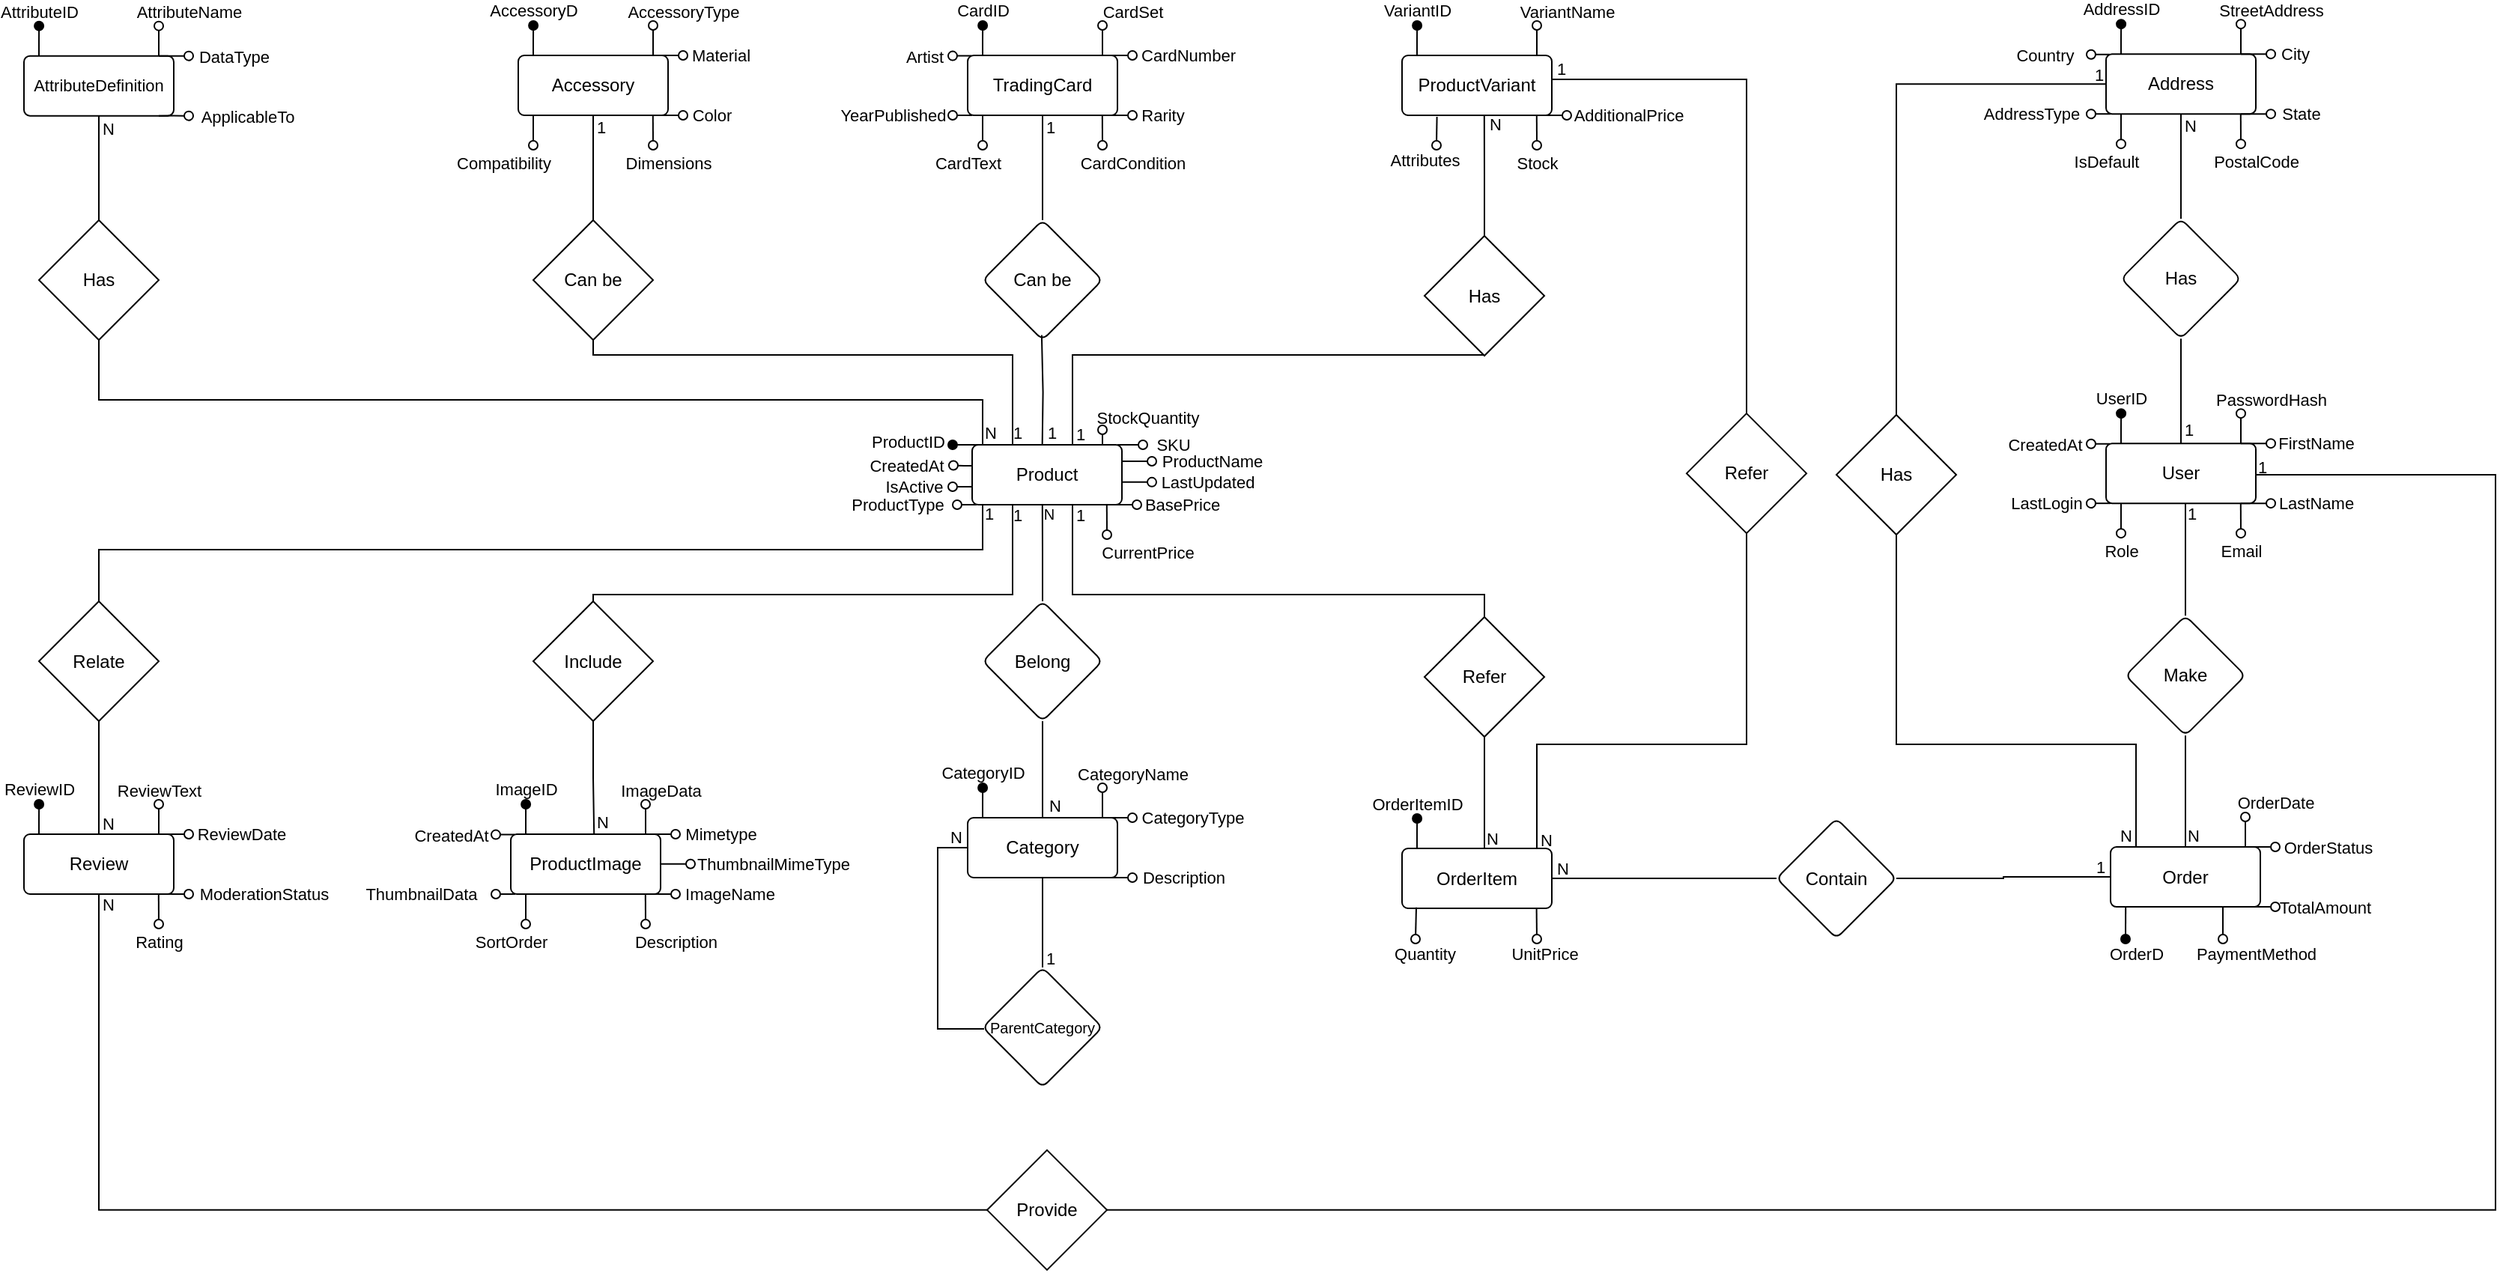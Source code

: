 <mxfile version="27.0.6" pages="2">
  <diagram name="Pagina-1" id="Gd_l73XNm0cPQ-0tlro3">
    <mxGraphModel dx="4599" dy="1079" grid="1" gridSize="10" guides="1" tooltips="1" connect="1" arrows="1" fold="1" page="1" pageScale="1" pageWidth="827" pageHeight="1169" math="0" shadow="0">
      <root>
        <mxCell id="0" />
        <mxCell id="1" parent="0" />
        <mxCell id="duCD_uY5v47mJ_seT25w-2" style="edgeStyle=orthogonalEdgeStyle;rounded=0;orthogonalLoop=1;jettySize=auto;html=1;exitX=0.25;exitY=0;exitDx=0;exitDy=0;endArrow=oval;endFill=1;" parent="1" edge="1">
          <mxGeometry relative="1" as="geometry">
            <mxPoint x="-369.943" y="469.08" as="targetPoint" />
            <mxPoint x="-370.0" y="489.08" as="sourcePoint" />
            <Array as="points">
              <mxPoint x="-370" y="479.08" />
              <mxPoint x="-370" y="479.08" />
            </Array>
          </mxGeometry>
        </mxCell>
        <mxCell id="duCD_uY5v47mJ_seT25w-3" value="UserID" style="edgeLabel;html=1;align=center;verticalAlign=middle;resizable=0;points=[];labelBackgroundColor=none;" parent="duCD_uY5v47mJ_seT25w-2" vertex="1" connectable="0">
          <mxGeometry x="0.889" relative="1" as="geometry">
            <mxPoint y="-11" as="offset" />
          </mxGeometry>
        </mxCell>
        <mxCell id="duCD_uY5v47mJ_seT25w-4" style="edgeStyle=orthogonalEdgeStyle;rounded=0;orthogonalLoop=1;jettySize=auto;html=1;endArrow=oval;endFill=0;exitX=0.899;exitY=0.996;exitDx=0;exitDy=0;exitPerimeter=0;" parent="1" source="duCD_uY5v47mJ_seT25w-1" edge="1">
          <mxGeometry relative="1" as="geometry">
            <mxPoint x="-290" y="549.08" as="targetPoint" />
            <mxPoint x="-290.7" y="529.1" as="sourcePoint" />
            <Array as="points" />
          </mxGeometry>
        </mxCell>
        <mxCell id="duCD_uY5v47mJ_seT25w-5" value="Email" style="edgeLabel;html=1;align=center;verticalAlign=middle;resizable=0;points=[];labelBackgroundColor=none;" parent="duCD_uY5v47mJ_seT25w-4" vertex="1" connectable="0">
          <mxGeometry x="0.732" y="-2" relative="1" as="geometry">
            <mxPoint x="2" y="14" as="offset" />
          </mxGeometry>
        </mxCell>
        <mxCell id="nkMpFI6Zw1iPEzCYwyhi-19" value="" style="edgeStyle=orthogonalEdgeStyle;rounded=0;orthogonalLoop=1;jettySize=auto;html=1;endArrow=none;startFill=0;" edge="1" parent="1" source="duCD_uY5v47mJ_seT25w-1" target="nkMpFI6Zw1iPEzCYwyhi-18">
          <mxGeometry relative="1" as="geometry" />
        </mxCell>
        <mxCell id="nkMpFI6Zw1iPEzCYwyhi-86" value="1" style="edgeLabel;html=1;align=center;verticalAlign=middle;resizable=0;points=[];labelBackgroundColor=none;" vertex="1" connectable="0" parent="nkMpFI6Zw1iPEzCYwyhi-19">
          <mxGeometry x="-0.699" relative="1" as="geometry">
            <mxPoint x="5" y="1" as="offset" />
          </mxGeometry>
        </mxCell>
        <mxCell id="duCD_uY5v47mJ_seT25w-1" value="User" style="rounded=1;arcSize=10;whiteSpace=wrap;html=1;align=center;fillColor=none;" parent="1" vertex="1">
          <mxGeometry x="-380" y="489.08" width="100" height="40" as="geometry" />
        </mxCell>
        <mxCell id="duCD_uY5v47mJ_seT25w-6" style="edgeStyle=orthogonalEdgeStyle;rounded=0;orthogonalLoop=1;jettySize=auto;html=1;endArrow=oval;endFill=0;" parent="1" edge="1">
          <mxGeometry relative="1" as="geometry">
            <mxPoint x="-290" y="469.08" as="targetPoint" />
            <mxPoint x="-290.0" y="489.08" as="sourcePoint" />
          </mxGeometry>
        </mxCell>
        <mxCell id="duCD_uY5v47mJ_seT25w-7" value="PasswordHash" style="edgeLabel;html=1;align=center;verticalAlign=middle;resizable=0;points=[];labelBackgroundColor=none;" parent="duCD_uY5v47mJ_seT25w-6" vertex="1" connectable="0">
          <mxGeometry x="0.732" y="-2" relative="1" as="geometry">
            <mxPoint x="18" y="-12" as="offset" />
          </mxGeometry>
        </mxCell>
        <mxCell id="duCD_uY5v47mJ_seT25w-10" style="edgeStyle=orthogonalEdgeStyle;rounded=0;orthogonalLoop=1;jettySize=auto;html=1;endArrow=oval;endFill=0;exitX=1;exitY=0.25;exitDx=0;exitDy=0;" parent="1" edge="1">
          <mxGeometry relative="1" as="geometry">
            <mxPoint x="-270" y="489.08" as="targetPoint" />
            <mxPoint x="-290.0" y="489.08" as="sourcePoint" />
          </mxGeometry>
        </mxCell>
        <mxCell id="duCD_uY5v47mJ_seT25w-12" value="FirstName" style="edgeLabel;html=1;align=center;verticalAlign=middle;resizable=0;points=[];labelBackgroundColor=none;" parent="duCD_uY5v47mJ_seT25w-10" vertex="1" connectable="0">
          <mxGeometry x="1" y="-3" relative="1" as="geometry">
            <mxPoint x="30" y="-3" as="offset" />
          </mxGeometry>
        </mxCell>
        <mxCell id="duCD_uY5v47mJ_seT25w-15" style="edgeStyle=orthogonalEdgeStyle;rounded=0;orthogonalLoop=1;jettySize=auto;html=1;endArrow=oval;endFill=0;exitX=1;exitY=0.25;exitDx=0;exitDy=0;" parent="1" edge="1">
          <mxGeometry relative="1" as="geometry">
            <mxPoint x="-270.0" y="529.08" as="targetPoint" />
            <mxPoint x="-290" y="529.08" as="sourcePoint" />
            <Array as="points">
              <mxPoint x="-280" y="529.08" />
              <mxPoint x="-280" y="529.08" />
            </Array>
          </mxGeometry>
        </mxCell>
        <mxCell id="duCD_uY5v47mJ_seT25w-16" value="LastName" style="edgeLabel;html=1;align=center;verticalAlign=middle;resizable=0;points=[];labelBackgroundColor=none;" parent="duCD_uY5v47mJ_seT25w-15" vertex="1" connectable="0">
          <mxGeometry x="1" y="-3" relative="1" as="geometry">
            <mxPoint x="30" y="-3" as="offset" />
          </mxGeometry>
        </mxCell>
        <mxCell id="duCD_uY5v47mJ_seT25w-17" style="edgeStyle=orthogonalEdgeStyle;rounded=0;orthogonalLoop=1;jettySize=auto;html=1;endArrow=oval;endFill=0;exitX=0.025;exitY=0.007;exitDx=0;exitDy=0;exitPerimeter=0;" parent="1" source="duCD_uY5v47mJ_seT25w-1" edge="1">
          <mxGeometry relative="1" as="geometry">
            <mxPoint x="-390" y="489.08" as="targetPoint" />
            <mxPoint x="-410" y="499.08" as="sourcePoint" />
          </mxGeometry>
        </mxCell>
        <mxCell id="duCD_uY5v47mJ_seT25w-18" value="CreatedAt" style="edgeLabel;html=1;align=center;verticalAlign=middle;resizable=0;points=[];labelBackgroundColor=none;" parent="duCD_uY5v47mJ_seT25w-17" vertex="1" connectable="0">
          <mxGeometry x="0.732" y="-2" relative="1" as="geometry">
            <mxPoint x="-33" y="2" as="offset" />
          </mxGeometry>
        </mxCell>
        <mxCell id="duCD_uY5v47mJ_seT25w-19" style="edgeStyle=orthogonalEdgeStyle;rounded=0;orthogonalLoop=1;jettySize=auto;html=1;endArrow=oval;endFill=0;exitX=0.025;exitY=0.007;exitDx=0;exitDy=0;exitPerimeter=0;" parent="1" edge="1">
          <mxGeometry relative="1" as="geometry">
            <mxPoint x="-390" y="529.08" as="targetPoint" />
            <mxPoint x="-377" y="529.08" as="sourcePoint" />
          </mxGeometry>
        </mxCell>
        <mxCell id="duCD_uY5v47mJ_seT25w-20" value="LastLogin" style="edgeLabel;html=1;align=center;verticalAlign=middle;resizable=0;points=[];labelBackgroundColor=none;" parent="duCD_uY5v47mJ_seT25w-19" vertex="1" connectable="0">
          <mxGeometry x="0.732" y="-2" relative="1" as="geometry">
            <mxPoint x="-32" y="2" as="offset" />
          </mxGeometry>
        </mxCell>
        <mxCell id="duCD_uY5v47mJ_seT25w-21" style="edgeStyle=orthogonalEdgeStyle;rounded=0;orthogonalLoop=1;jettySize=auto;html=1;exitX=0.25;exitY=0;exitDx=0;exitDy=0;endArrow=oval;endFill=1;" parent="1" edge="1">
          <mxGeometry relative="1" as="geometry">
            <mxPoint x="-369.943" y="209.08" as="targetPoint" />
            <mxPoint x="-370.0" y="229.08" as="sourcePoint" />
            <Array as="points">
              <mxPoint x="-370" y="219.08" />
              <mxPoint x="-370" y="219.08" />
            </Array>
          </mxGeometry>
        </mxCell>
        <mxCell id="duCD_uY5v47mJ_seT25w-22" value="AddressID" style="edgeLabel;html=1;align=center;verticalAlign=middle;resizable=0;points=[];labelBackgroundColor=none;" parent="duCD_uY5v47mJ_seT25w-21" vertex="1" connectable="0">
          <mxGeometry x="0.889" relative="1" as="geometry">
            <mxPoint y="-11" as="offset" />
          </mxGeometry>
        </mxCell>
        <mxCell id="duCD_uY5v47mJ_seT25w-23" style="edgeStyle=orthogonalEdgeStyle;rounded=0;orthogonalLoop=1;jettySize=auto;html=1;endArrow=oval;endFill=0;exitX=0.899;exitY=0.996;exitDx=0;exitDy=0;exitPerimeter=0;" parent="1" source="duCD_uY5v47mJ_seT25w-25" edge="1">
          <mxGeometry relative="1" as="geometry">
            <mxPoint x="-290" y="289.08" as="targetPoint" />
            <mxPoint x="-290.7" y="269.1" as="sourcePoint" />
            <Array as="points" />
          </mxGeometry>
        </mxCell>
        <mxCell id="duCD_uY5v47mJ_seT25w-24" value="PostalCode" style="edgeLabel;html=1;align=center;verticalAlign=middle;resizable=0;points=[];labelBackgroundColor=none;" parent="duCD_uY5v47mJ_seT25w-23" vertex="1" connectable="0">
          <mxGeometry x="0.732" y="-2" relative="1" as="geometry">
            <mxPoint x="12" y="14" as="offset" />
          </mxGeometry>
        </mxCell>
        <mxCell id="duCD_uY5v47mJ_seT25w-25" value="Address" style="rounded=1;arcSize=10;whiteSpace=wrap;html=1;align=center;fillColor=none;" parent="1" vertex="1">
          <mxGeometry x="-380" y="229.08" width="100" height="40" as="geometry" />
        </mxCell>
        <mxCell id="duCD_uY5v47mJ_seT25w-26" style="edgeStyle=orthogonalEdgeStyle;rounded=0;orthogonalLoop=1;jettySize=auto;html=1;endArrow=oval;endFill=0;" parent="1" edge="1">
          <mxGeometry relative="1" as="geometry">
            <mxPoint x="-290" y="209.08" as="targetPoint" />
            <mxPoint x="-290.0" y="229.08" as="sourcePoint" />
          </mxGeometry>
        </mxCell>
        <mxCell id="duCD_uY5v47mJ_seT25w-27" value="StreetAddress" style="edgeLabel;html=1;align=center;verticalAlign=middle;resizable=0;points=[];labelBackgroundColor=none;" parent="duCD_uY5v47mJ_seT25w-26" vertex="1" connectable="0">
          <mxGeometry x="0.732" y="-2" relative="1" as="geometry">
            <mxPoint x="18" y="-12" as="offset" />
          </mxGeometry>
        </mxCell>
        <mxCell id="duCD_uY5v47mJ_seT25w-28" style="edgeStyle=orthogonalEdgeStyle;rounded=0;orthogonalLoop=1;jettySize=auto;html=1;endArrow=oval;endFill=0;exitX=1;exitY=0.25;exitDx=0;exitDy=0;" parent="1" edge="1">
          <mxGeometry relative="1" as="geometry">
            <mxPoint x="-270" y="229.08" as="targetPoint" />
            <mxPoint x="-290.0" y="229.08" as="sourcePoint" />
          </mxGeometry>
        </mxCell>
        <mxCell id="duCD_uY5v47mJ_seT25w-29" value="City" style="edgeLabel;html=1;align=center;verticalAlign=middle;resizable=0;points=[];labelBackgroundColor=none;" parent="duCD_uY5v47mJ_seT25w-28" vertex="1" connectable="0">
          <mxGeometry x="1" y="-3" relative="1" as="geometry">
            <mxPoint x="16" y="-3" as="offset" />
          </mxGeometry>
        </mxCell>
        <mxCell id="duCD_uY5v47mJ_seT25w-30" style="edgeStyle=orthogonalEdgeStyle;rounded=0;orthogonalLoop=1;jettySize=auto;html=1;endArrow=oval;endFill=0;exitX=1;exitY=0.25;exitDx=0;exitDy=0;" parent="1" edge="1">
          <mxGeometry relative="1" as="geometry">
            <mxPoint x="-270.0" y="269.08" as="targetPoint" />
            <mxPoint x="-290" y="269.08" as="sourcePoint" />
            <Array as="points">
              <mxPoint x="-280" y="269.08" />
              <mxPoint x="-280" y="269.08" />
            </Array>
          </mxGeometry>
        </mxCell>
        <mxCell id="duCD_uY5v47mJ_seT25w-31" value="State" style="edgeLabel;html=1;align=center;verticalAlign=middle;resizable=0;points=[];labelBackgroundColor=none;" parent="duCD_uY5v47mJ_seT25w-30" vertex="1" connectable="0">
          <mxGeometry x="1" y="-3" relative="1" as="geometry">
            <mxPoint x="20" y="-3" as="offset" />
          </mxGeometry>
        </mxCell>
        <mxCell id="duCD_uY5v47mJ_seT25w-32" style="edgeStyle=orthogonalEdgeStyle;rounded=0;orthogonalLoop=1;jettySize=auto;html=1;endArrow=oval;endFill=0;exitX=0.025;exitY=0.007;exitDx=0;exitDy=0;exitPerimeter=0;" parent="1" source="duCD_uY5v47mJ_seT25w-25" edge="1">
          <mxGeometry relative="1" as="geometry">
            <mxPoint x="-390" y="229.08" as="targetPoint" />
            <mxPoint x="-410" y="239.08" as="sourcePoint" />
          </mxGeometry>
        </mxCell>
        <mxCell id="duCD_uY5v47mJ_seT25w-33" value="Country" style="edgeLabel;html=1;align=center;verticalAlign=middle;resizable=0;points=[];labelBackgroundColor=none;" parent="duCD_uY5v47mJ_seT25w-32" vertex="1" connectable="0">
          <mxGeometry x="0.732" y="-2" relative="1" as="geometry">
            <mxPoint x="-33" y="2" as="offset" />
          </mxGeometry>
        </mxCell>
        <mxCell id="duCD_uY5v47mJ_seT25w-34" style="edgeStyle=orthogonalEdgeStyle;rounded=0;orthogonalLoop=1;jettySize=auto;html=1;endArrow=oval;endFill=0;exitX=0.025;exitY=0.007;exitDx=0;exitDy=0;exitPerimeter=0;" parent="1" edge="1">
          <mxGeometry relative="1" as="geometry">
            <mxPoint x="-390" y="269.08" as="targetPoint" />
            <mxPoint x="-377" y="269.08" as="sourcePoint" />
          </mxGeometry>
        </mxCell>
        <mxCell id="duCD_uY5v47mJ_seT25w-35" value="AddressType" style="edgeLabel;html=1;align=center;verticalAlign=middle;resizable=0;points=[];labelBackgroundColor=none;" parent="duCD_uY5v47mJ_seT25w-34" vertex="1" connectable="0">
          <mxGeometry x="0.732" y="-2" relative="1" as="geometry">
            <mxPoint x="-42" y="2" as="offset" />
          </mxGeometry>
        </mxCell>
        <mxCell id="duCD_uY5v47mJ_seT25w-38" style="edgeStyle=orthogonalEdgeStyle;rounded=0;orthogonalLoop=1;jettySize=auto;html=1;endArrow=oval;endFill=0;exitX=0.899;exitY=0.996;exitDx=0;exitDy=0;exitPerimeter=0;" parent="1" edge="1">
          <mxGeometry relative="1" as="geometry">
            <mxPoint x="-370" y="549.08" as="targetPoint" />
            <mxPoint x="-370" y="529.08" as="sourcePoint" />
            <Array as="points" />
          </mxGeometry>
        </mxCell>
        <mxCell id="duCD_uY5v47mJ_seT25w-39" value="Role" style="edgeLabel;html=1;align=center;verticalAlign=middle;resizable=0;points=[];labelBackgroundColor=none;" parent="duCD_uY5v47mJ_seT25w-38" vertex="1" connectable="0">
          <mxGeometry x="0.732" y="-2" relative="1" as="geometry">
            <mxPoint x="2" y="14" as="offset" />
          </mxGeometry>
        </mxCell>
        <mxCell id="duCD_uY5v47mJ_seT25w-44" style="edgeStyle=orthogonalEdgeStyle;rounded=0;orthogonalLoop=1;jettySize=auto;html=1;endArrow=oval;endFill=0;exitX=0.899;exitY=0.996;exitDx=0;exitDy=0;exitPerimeter=0;" parent="1" edge="1">
          <mxGeometry relative="1" as="geometry">
            <mxPoint x="-370" y="289.08" as="targetPoint" />
            <mxPoint x="-370" y="269.08" as="sourcePoint" />
            <Array as="points" />
          </mxGeometry>
        </mxCell>
        <mxCell id="duCD_uY5v47mJ_seT25w-45" value="IsDefault" style="edgeLabel;html=1;align=center;verticalAlign=middle;resizable=0;points=[];labelBackgroundColor=none;" parent="duCD_uY5v47mJ_seT25w-44" vertex="1" connectable="0">
          <mxGeometry x="0.732" y="-2" relative="1" as="geometry">
            <mxPoint x="-8" y="14" as="offset" />
          </mxGeometry>
        </mxCell>
        <mxCell id="duCD_uY5v47mJ_seT25w-46" style="edgeStyle=orthogonalEdgeStyle;rounded=0;orthogonalLoop=1;jettySize=auto;html=1;exitX=0.25;exitY=0;exitDx=0;exitDy=0;endArrow=oval;endFill=1;" parent="1" edge="1">
          <mxGeometry relative="1" as="geometry">
            <mxPoint x="-1129.943" y="719" as="targetPoint" />
            <mxPoint x="-1130" y="739" as="sourcePoint" />
            <Array as="points">
              <mxPoint x="-1130" y="729" />
              <mxPoint x="-1130" y="729" />
            </Array>
          </mxGeometry>
        </mxCell>
        <mxCell id="duCD_uY5v47mJ_seT25w-47" value="CategoryID" style="edgeLabel;html=1;align=center;verticalAlign=middle;resizable=0;points=[];labelBackgroundColor=none;" parent="duCD_uY5v47mJ_seT25w-46" vertex="1" connectable="0">
          <mxGeometry x="0.889" relative="1" as="geometry">
            <mxPoint y="-11" as="offset" />
          </mxGeometry>
        </mxCell>
        <mxCell id="nkMpFI6Zw1iPEzCYwyhi-23" value="" style="edgeStyle=orthogonalEdgeStyle;rounded=0;orthogonalLoop=1;jettySize=auto;html=1;endArrow=none;startFill=0;" edge="1" parent="1" source="duCD_uY5v47mJ_seT25w-50" target="nkMpFI6Zw1iPEzCYwyhi-22">
          <mxGeometry relative="1" as="geometry" />
        </mxCell>
        <mxCell id="nkMpFI6Zw1iPEzCYwyhi-88" value="1" style="edgeLabel;html=1;align=center;verticalAlign=middle;resizable=0;points=[];labelBackgroundColor=none;" vertex="1" connectable="0" parent="nkMpFI6Zw1iPEzCYwyhi-23">
          <mxGeometry x="0.737" y="1" relative="1" as="geometry">
            <mxPoint x="4" y="2" as="offset" />
          </mxGeometry>
        </mxCell>
        <mxCell id="nkMpFI6Zw1iPEzCYwyhi-26" value="" style="edgeStyle=orthogonalEdgeStyle;rounded=0;orthogonalLoop=1;jettySize=auto;html=1;endArrow=none;startFill=0;" edge="1" parent="1" source="duCD_uY5v47mJ_seT25w-50" target="nkMpFI6Zw1iPEzCYwyhi-25">
          <mxGeometry relative="1" as="geometry" />
        </mxCell>
        <mxCell id="nkMpFI6Zw1iPEzCYwyhi-90" value="N" style="edgeLabel;html=1;align=center;verticalAlign=middle;resizable=0;points=[];labelBackgroundColor=none;" vertex="1" connectable="0" parent="nkMpFI6Zw1iPEzCYwyhi-26">
          <mxGeometry x="-0.698" relative="1" as="geometry">
            <mxPoint x="8" y="1" as="offset" />
          </mxGeometry>
        </mxCell>
        <mxCell id="duCD_uY5v47mJ_seT25w-50" value="Category" style="rounded=1;arcSize=10;whiteSpace=wrap;html=1;align=center;fillColor=none;" parent="1" vertex="1">
          <mxGeometry x="-1140" y="739" width="100" height="40" as="geometry" />
        </mxCell>
        <mxCell id="duCD_uY5v47mJ_seT25w-51" style="edgeStyle=orthogonalEdgeStyle;rounded=0;orthogonalLoop=1;jettySize=auto;html=1;endArrow=oval;endFill=0;" parent="1" edge="1">
          <mxGeometry relative="1" as="geometry">
            <mxPoint x="-1050" y="719" as="targetPoint" />
            <mxPoint x="-1050" y="739" as="sourcePoint" />
          </mxGeometry>
        </mxCell>
        <mxCell id="duCD_uY5v47mJ_seT25w-52" value="CategoryName" style="edgeLabel;html=1;align=center;verticalAlign=middle;resizable=0;points=[];labelBackgroundColor=none;" parent="duCD_uY5v47mJ_seT25w-51" vertex="1" connectable="0">
          <mxGeometry x="0.732" y="-2" relative="1" as="geometry">
            <mxPoint x="18" y="-12" as="offset" />
          </mxGeometry>
        </mxCell>
        <mxCell id="duCD_uY5v47mJ_seT25w-53" style="edgeStyle=orthogonalEdgeStyle;rounded=0;orthogonalLoop=1;jettySize=auto;html=1;endArrow=oval;endFill=0;exitX=1;exitY=0.25;exitDx=0;exitDy=0;" parent="1" edge="1">
          <mxGeometry relative="1" as="geometry">
            <mxPoint x="-1030" y="739" as="targetPoint" />
            <mxPoint x="-1050" y="739" as="sourcePoint" />
          </mxGeometry>
        </mxCell>
        <mxCell id="duCD_uY5v47mJ_seT25w-54" value="CategoryType" style="edgeLabel;html=1;align=center;verticalAlign=middle;resizable=0;points=[];labelBackgroundColor=none;" parent="duCD_uY5v47mJ_seT25w-53" vertex="1" connectable="0">
          <mxGeometry x="1" y="-3" relative="1" as="geometry">
            <mxPoint x="40" y="-3" as="offset" />
          </mxGeometry>
        </mxCell>
        <mxCell id="duCD_uY5v47mJ_seT25w-55" style="edgeStyle=orthogonalEdgeStyle;rounded=0;orthogonalLoop=1;jettySize=auto;html=1;endArrow=oval;endFill=0;exitX=1;exitY=0.25;exitDx=0;exitDy=0;" parent="1" edge="1">
          <mxGeometry relative="1" as="geometry">
            <mxPoint x="-1030" y="779" as="targetPoint" />
            <mxPoint x="-1050" y="779" as="sourcePoint" />
            <Array as="points">
              <mxPoint x="-1040" y="779" />
              <mxPoint x="-1040" y="779" />
            </Array>
          </mxGeometry>
        </mxCell>
        <mxCell id="duCD_uY5v47mJ_seT25w-56" value="Description" style="edgeLabel;html=1;align=center;verticalAlign=middle;resizable=0;points=[];labelBackgroundColor=none;" parent="duCD_uY5v47mJ_seT25w-55" vertex="1" connectable="0">
          <mxGeometry x="1" y="-3" relative="1" as="geometry">
            <mxPoint x="34" y="-3" as="offset" />
          </mxGeometry>
        </mxCell>
        <mxCell id="duCD_uY5v47mJ_seT25w-63" style="edgeStyle=orthogonalEdgeStyle;rounded=0;orthogonalLoop=1;jettySize=auto;html=1;exitX=0;exitY=0.25;exitDx=0;exitDy=0;endArrow=oval;endFill=1;" parent="1" edge="1">
          <mxGeometry relative="1" as="geometry">
            <mxPoint x="-1150" y="490" as="targetPoint" />
            <mxPoint x="-1130" y="490" as="sourcePoint" />
            <Array as="points">
              <mxPoint x="-1150" y="490" />
              <mxPoint x="-1150" y="490" />
            </Array>
          </mxGeometry>
        </mxCell>
        <mxCell id="duCD_uY5v47mJ_seT25w-64" value="ProductID" style="edgeLabel;html=1;align=center;verticalAlign=middle;resizable=0;points=[];labelBackgroundColor=none;" parent="duCD_uY5v47mJ_seT25w-63" vertex="1" connectable="0">
          <mxGeometry x="0.889" relative="1" as="geometry">
            <mxPoint x="-31" y="-2" as="offset" />
          </mxGeometry>
        </mxCell>
        <mxCell id="duCD_uY5v47mJ_seT25w-65" style="edgeStyle=orthogonalEdgeStyle;rounded=0;orthogonalLoop=1;jettySize=auto;html=1;endArrow=oval;endFill=0;exitX=0.899;exitY=0.996;exitDx=0;exitDy=0;exitPerimeter=0;" parent="1" source="duCD_uY5v47mJ_seT25w-67" edge="1">
          <mxGeometry relative="1" as="geometry">
            <mxPoint x="-1047" y="550" as="targetPoint" />
            <mxPoint x="-1047.7" y="530.02" as="sourcePoint" />
            <Array as="points" />
          </mxGeometry>
        </mxCell>
        <mxCell id="duCD_uY5v47mJ_seT25w-66" value="CurrentPrice" style="edgeLabel;html=1;align=center;verticalAlign=middle;resizable=0;points=[];labelBackgroundColor=none;" parent="duCD_uY5v47mJ_seT25w-65" vertex="1" connectable="0">
          <mxGeometry x="0.732" y="-2" relative="1" as="geometry">
            <mxPoint x="29" y="14" as="offset" />
          </mxGeometry>
        </mxCell>
        <mxCell id="nkMpFI6Zw1iPEzCYwyhi-29" value="" style="edgeStyle=orthogonalEdgeStyle;rounded=0;orthogonalLoop=1;jettySize=auto;html=1;entryX=0.493;entryY=0.96;entryDx=0;entryDy=0;entryPerimeter=0;endArrow=none;startFill=0;" edge="1" parent="1" target="nkMpFI6Zw1iPEzCYwyhi-28">
          <mxGeometry relative="1" as="geometry">
            <mxPoint x="-1090.17" y="490" as="sourcePoint" />
            <mxPoint x="-1090.17" y="430" as="targetPoint" />
          </mxGeometry>
        </mxCell>
        <mxCell id="nkMpFI6Zw1iPEzCYwyhi-93" value="1" style="edgeLabel;html=1;align=center;verticalAlign=middle;resizable=0;points=[];labelBackgroundColor=none;" vertex="1" connectable="0" parent="nkMpFI6Zw1iPEzCYwyhi-29">
          <mxGeometry x="-0.72" y="1" relative="1" as="geometry">
            <mxPoint x="7" y="2" as="offset" />
          </mxGeometry>
        </mxCell>
        <mxCell id="nkMpFI6Zw1iPEzCYwyhi-34" style="edgeStyle=orthogonalEdgeStyle;rounded=0;orthogonalLoop=1;jettySize=auto;html=1;endArrow=none;startFill=0;" edge="1" parent="1" source="duCD_uY5v47mJ_seT25w-67" target="nkMpFI6Zw1iPEzCYwyhi-33">
          <mxGeometry relative="1" as="geometry">
            <Array as="points">
              <mxPoint x="-1070" y="430" />
            </Array>
          </mxGeometry>
        </mxCell>
        <mxCell id="nkMpFI6Zw1iPEzCYwyhi-97" value="1" style="edgeLabel;html=1;align=center;verticalAlign=middle;resizable=0;points=[];labelBackgroundColor=none;" vertex="1" connectable="0" parent="nkMpFI6Zw1iPEzCYwyhi-34">
          <mxGeometry x="-0.948" relative="1" as="geometry">
            <mxPoint x="5" y="1" as="offset" />
          </mxGeometry>
        </mxCell>
        <mxCell id="nkMpFI6Zw1iPEzCYwyhi-38" style="edgeStyle=orthogonalEdgeStyle;rounded=0;orthogonalLoop=1;jettySize=auto;html=1;endArrow=none;startFill=0;" edge="1" parent="1" source="duCD_uY5v47mJ_seT25w-67" target="nkMpFI6Zw1iPEzCYwyhi-36">
          <mxGeometry relative="1" as="geometry">
            <Array as="points">
              <mxPoint x="-1110" y="430" />
              <mxPoint x="-1390" y="430" />
            </Array>
          </mxGeometry>
        </mxCell>
        <mxCell id="nkMpFI6Zw1iPEzCYwyhi-95" value="1" style="edgeLabel;html=1;align=center;verticalAlign=middle;resizable=0;points=[];labelBackgroundColor=none;" vertex="1" connectable="0" parent="nkMpFI6Zw1iPEzCYwyhi-38">
          <mxGeometry x="-0.943" y="-1" relative="1" as="geometry">
            <mxPoint x="2" y="2" as="offset" />
          </mxGeometry>
        </mxCell>
        <mxCell id="nkMpFI6Zw1iPEzCYwyhi-41" style="edgeStyle=orthogonalEdgeStyle;rounded=0;orthogonalLoop=1;jettySize=auto;html=1;entryX=0.5;entryY=0;entryDx=0;entryDy=0;endArrow=none;startFill=0;" edge="1" parent="1" source="duCD_uY5v47mJ_seT25w-67" target="nkMpFI6Zw1iPEzCYwyhi-40">
          <mxGeometry relative="1" as="geometry">
            <Array as="points">
              <mxPoint x="-1110" y="590" />
              <mxPoint x="-1390" y="590" />
            </Array>
          </mxGeometry>
        </mxCell>
        <mxCell id="nkMpFI6Zw1iPEzCYwyhi-99" value="1" style="edgeLabel;html=1;align=center;verticalAlign=middle;resizable=0;points=[];labelBackgroundColor=none;" vertex="1" connectable="0" parent="nkMpFI6Zw1iPEzCYwyhi-41">
          <mxGeometry x="-0.975" y="1" relative="1" as="geometry">
            <mxPoint x="2" y="2" as="offset" />
          </mxGeometry>
        </mxCell>
        <mxCell id="nkMpFI6Zw1iPEzCYwyhi-50" style="edgeStyle=orthogonalEdgeStyle;rounded=0;orthogonalLoop=1;jettySize=auto;html=1;endArrow=none;startFill=0;" edge="1" parent="1" source="duCD_uY5v47mJ_seT25w-67" target="nkMpFI6Zw1iPEzCYwyhi-49">
          <mxGeometry relative="1" as="geometry">
            <Array as="points">
              <mxPoint x="-1070" y="590" />
              <mxPoint x="-795" y="590" />
            </Array>
          </mxGeometry>
        </mxCell>
        <mxCell id="nkMpFI6Zw1iPEzCYwyhi-106" value="1" style="edgeLabel;html=1;align=center;verticalAlign=middle;resizable=0;points=[];labelBackgroundColor=none;" vertex="1" connectable="0" parent="nkMpFI6Zw1iPEzCYwyhi-50">
          <mxGeometry x="-0.972" relative="1" as="geometry">
            <mxPoint x="5" y="2" as="offset" />
          </mxGeometry>
        </mxCell>
        <mxCell id="nkMpFI6Zw1iPEzCYwyhi-71" style="edgeStyle=orthogonalEdgeStyle;rounded=0;orthogonalLoop=1;jettySize=auto;html=1;entryX=0.5;entryY=0;entryDx=0;entryDy=0;endArrow=none;startFill=0;" edge="1" parent="1" source="duCD_uY5v47mJ_seT25w-67" target="nkMpFI6Zw1iPEzCYwyhi-70">
          <mxGeometry relative="1" as="geometry">
            <Array as="points">
              <mxPoint x="-1130" y="560" />
              <mxPoint x="-1720" y="560" />
            </Array>
          </mxGeometry>
        </mxCell>
        <mxCell id="nkMpFI6Zw1iPEzCYwyhi-113" value="1" style="edgeLabel;html=1;align=center;verticalAlign=middle;resizable=0;points=[];labelBackgroundColor=none;" vertex="1" connectable="0" parent="nkMpFI6Zw1iPEzCYwyhi-71">
          <mxGeometry x="-0.981" relative="1" as="geometry">
            <mxPoint x="4" as="offset" />
          </mxGeometry>
        </mxCell>
        <mxCell id="duCD_uY5v47mJ_seT25w-67" value="Product" style="rounded=1;arcSize=10;whiteSpace=wrap;html=1;align=center;fillColor=none;" parent="1" vertex="1">
          <mxGeometry x="-1137" y="490" width="100" height="40" as="geometry" />
        </mxCell>
        <mxCell id="duCD_uY5v47mJ_seT25w-68" style="edgeStyle=orthogonalEdgeStyle;rounded=0;orthogonalLoop=1;jettySize=auto;html=1;endArrow=oval;endFill=0;exitX=1;exitY=0.25;exitDx=0;exitDy=0;" parent="1" edge="1">
          <mxGeometry relative="1" as="geometry">
            <mxPoint x="-1023" y="490" as="targetPoint" />
            <mxPoint x="-1040" y="490" as="sourcePoint" />
            <Array as="points">
              <mxPoint x="-1033" y="490" />
              <mxPoint x="-1033" y="490" />
            </Array>
          </mxGeometry>
        </mxCell>
        <mxCell id="duCD_uY5v47mJ_seT25w-69" value="SKU" style="edgeLabel;html=1;align=center;verticalAlign=middle;resizable=0;points=[];labelBackgroundColor=none;" parent="duCD_uY5v47mJ_seT25w-68" vertex="1" connectable="0">
          <mxGeometry x="0.732" y="-2" relative="1" as="geometry">
            <mxPoint x="22" y="-2" as="offset" />
          </mxGeometry>
        </mxCell>
        <mxCell id="duCD_uY5v47mJ_seT25w-70" style="edgeStyle=orthogonalEdgeStyle;rounded=0;orthogonalLoop=1;jettySize=auto;html=1;endArrow=oval;endFill=0;exitX=1;exitY=0.25;exitDx=0;exitDy=0;" parent="1" edge="1">
          <mxGeometry relative="1" as="geometry">
            <mxPoint x="-1017" y="501" as="targetPoint" />
            <mxPoint x="-1037" y="501" as="sourcePoint" />
          </mxGeometry>
        </mxCell>
        <mxCell id="duCD_uY5v47mJ_seT25w-71" value="ProductName" style="edgeLabel;html=1;align=center;verticalAlign=middle;resizable=0;points=[];labelBackgroundColor=none;" parent="duCD_uY5v47mJ_seT25w-70" vertex="1" connectable="0">
          <mxGeometry x="1" y="-3" relative="1" as="geometry">
            <mxPoint x="40" y="-3" as="offset" />
          </mxGeometry>
        </mxCell>
        <mxCell id="duCD_uY5v47mJ_seT25w-72" style="edgeStyle=orthogonalEdgeStyle;rounded=0;orthogonalLoop=1;jettySize=auto;html=1;endArrow=oval;endFill=0;exitX=1;exitY=0.25;exitDx=0;exitDy=0;" parent="1" edge="1">
          <mxGeometry relative="1" as="geometry">
            <mxPoint x="-1027" y="530" as="targetPoint" />
            <mxPoint x="-1047" y="530" as="sourcePoint" />
            <Array as="points">
              <mxPoint x="-1037" y="530" />
              <mxPoint x="-1037" y="530" />
            </Array>
          </mxGeometry>
        </mxCell>
        <mxCell id="duCD_uY5v47mJ_seT25w-73" value="BasePrice" style="edgeLabel;html=1;align=center;verticalAlign=middle;resizable=0;points=[];labelBackgroundColor=none;" parent="duCD_uY5v47mJ_seT25w-72" vertex="1" connectable="0">
          <mxGeometry x="1" y="-3" relative="1" as="geometry">
            <mxPoint x="30" y="-3" as="offset" />
          </mxGeometry>
        </mxCell>
        <mxCell id="duCD_uY5v47mJ_seT25w-74" style="edgeStyle=orthogonalEdgeStyle;rounded=0;orthogonalLoop=1;jettySize=auto;html=1;endArrow=oval;endFill=0;exitX=0.025;exitY=0.007;exitDx=0;exitDy=0;exitPerimeter=0;" parent="1" edge="1">
          <mxGeometry relative="1" as="geometry">
            <mxPoint x="-1149.5" y="503.76" as="targetPoint" />
            <mxPoint x="-1137" y="504.04" as="sourcePoint" />
            <Array as="points">
              <mxPoint x="-1142.5" y="503.76" />
            </Array>
          </mxGeometry>
        </mxCell>
        <mxCell id="duCD_uY5v47mJ_seT25w-75" value="CreatedAt" style="edgeLabel;html=1;align=center;verticalAlign=middle;resizable=0;points=[];labelBackgroundColor=none;" parent="duCD_uY5v47mJ_seT25w-74" vertex="1" connectable="0">
          <mxGeometry x="0.732" y="-2" relative="1" as="geometry">
            <mxPoint x="-33" y="2" as="offset" />
          </mxGeometry>
        </mxCell>
        <mxCell id="duCD_uY5v47mJ_seT25w-76" style="edgeStyle=orthogonalEdgeStyle;rounded=0;orthogonalLoop=1;jettySize=auto;html=1;endArrow=oval;endFill=0;exitX=0.025;exitY=0.007;exitDx=0;exitDy=0;exitPerimeter=0;" parent="1" edge="1">
          <mxGeometry relative="1" as="geometry">
            <mxPoint x="-1147" y="530" as="targetPoint" />
            <mxPoint x="-1134" y="530" as="sourcePoint" />
          </mxGeometry>
        </mxCell>
        <mxCell id="duCD_uY5v47mJ_seT25w-77" value="ProductType" style="edgeLabel;html=1;align=center;verticalAlign=middle;resizable=0;points=[];labelBackgroundColor=none;" parent="duCD_uY5v47mJ_seT25w-76" vertex="1" connectable="0">
          <mxGeometry x="0.732" y="-2" relative="1" as="geometry">
            <mxPoint x="-42" y="2" as="offset" />
          </mxGeometry>
        </mxCell>
        <mxCell id="duCD_uY5v47mJ_seT25w-78" style="edgeStyle=orthogonalEdgeStyle;rounded=0;orthogonalLoop=1;jettySize=auto;html=1;endArrow=oval;endFill=0;exitX=0.899;exitY=0.996;exitDx=0;exitDy=0;exitPerimeter=0;" parent="1" edge="1">
          <mxGeometry relative="1" as="geometry">
            <mxPoint x="-1050" y="480" as="targetPoint" />
            <mxPoint x="-1050" y="490" as="sourcePoint" />
            <Array as="points" />
          </mxGeometry>
        </mxCell>
        <mxCell id="duCD_uY5v47mJ_seT25w-79" value="StockQuantity" style="edgeLabel;html=1;align=center;verticalAlign=middle;resizable=0;points=[];labelBackgroundColor=none;" parent="duCD_uY5v47mJ_seT25w-78" vertex="1" connectable="0">
          <mxGeometry x="0.732" y="-2" relative="1" as="geometry">
            <mxPoint x="28" y="-10" as="offset" />
          </mxGeometry>
        </mxCell>
        <mxCell id="duCD_uY5v47mJ_seT25w-80" style="edgeStyle=orthogonalEdgeStyle;rounded=0;orthogonalLoop=1;jettySize=auto;html=1;endArrow=oval;endFill=0;exitX=1;exitY=0.25;exitDx=0;exitDy=0;" parent="1" edge="1">
          <mxGeometry relative="1" as="geometry">
            <mxPoint x="-1017.0" y="514.92" as="targetPoint" />
            <mxPoint x="-1037" y="514.92" as="sourcePoint" />
          </mxGeometry>
        </mxCell>
        <mxCell id="duCD_uY5v47mJ_seT25w-81" value="LastUpdated" style="edgeLabel;html=1;align=center;verticalAlign=middle;resizable=0;points=[];labelBackgroundColor=none;" parent="duCD_uY5v47mJ_seT25w-80" vertex="1" connectable="0">
          <mxGeometry x="1" y="-3" relative="1" as="geometry">
            <mxPoint x="37" y="-3" as="offset" />
          </mxGeometry>
        </mxCell>
        <mxCell id="duCD_uY5v47mJ_seT25w-82" style="edgeStyle=orthogonalEdgeStyle;rounded=0;orthogonalLoop=1;jettySize=auto;html=1;endArrow=oval;endFill=0;exitX=0.025;exitY=0.007;exitDx=0;exitDy=0;exitPerimeter=0;" parent="1" edge="1">
          <mxGeometry relative="1" as="geometry">
            <mxPoint x="-1150" y="518" as="targetPoint" />
            <mxPoint x="-1137" y="518" as="sourcePoint" />
          </mxGeometry>
        </mxCell>
        <mxCell id="duCD_uY5v47mJ_seT25w-83" value="IsActive" style="edgeLabel;html=1;align=center;verticalAlign=middle;resizable=0;points=[];labelBackgroundColor=none;" parent="duCD_uY5v47mJ_seT25w-82" vertex="1" connectable="0">
          <mxGeometry x="0.732" y="-2" relative="1" as="geometry">
            <mxPoint x="-28" y="2" as="offset" />
          </mxGeometry>
        </mxCell>
        <mxCell id="duCD_uY5v47mJ_seT25w-84" style="edgeStyle=orthogonalEdgeStyle;rounded=0;orthogonalLoop=1;jettySize=auto;html=1;exitX=0.25;exitY=0;exitDx=0;exitDy=0;endArrow=oval;endFill=1;" parent="1" edge="1">
          <mxGeometry relative="1" as="geometry">
            <mxPoint x="-1129.933" y="210" as="targetPoint" />
            <mxPoint x="-1129.99" y="230" as="sourcePoint" />
            <Array as="points">
              <mxPoint x="-1129.99" y="220" />
              <mxPoint x="-1129.99" y="220" />
            </Array>
          </mxGeometry>
        </mxCell>
        <mxCell id="duCD_uY5v47mJ_seT25w-85" value="CardID" style="edgeLabel;html=1;align=center;verticalAlign=middle;resizable=0;points=[];labelBackgroundColor=none;" parent="duCD_uY5v47mJ_seT25w-84" vertex="1" connectable="0">
          <mxGeometry x="0.889" relative="1" as="geometry">
            <mxPoint y="-11" as="offset" />
          </mxGeometry>
        </mxCell>
        <mxCell id="duCD_uY5v47mJ_seT25w-86" style="edgeStyle=orthogonalEdgeStyle;rounded=0;orthogonalLoop=1;jettySize=auto;html=1;endArrow=oval;endFill=0;exitX=0.899;exitY=0.996;exitDx=0;exitDy=0;exitPerimeter=0;" parent="1" source="duCD_uY5v47mJ_seT25w-88" edge="1">
          <mxGeometry relative="1" as="geometry">
            <mxPoint x="-1049.99" y="290" as="targetPoint" />
            <mxPoint x="-1050.69" y="270.02" as="sourcePoint" />
            <Array as="points" />
          </mxGeometry>
        </mxCell>
        <mxCell id="duCD_uY5v47mJ_seT25w-87" value="CardCondition" style="edgeLabel;html=1;align=center;verticalAlign=middle;resizable=0;points=[];labelBackgroundColor=none;" parent="duCD_uY5v47mJ_seT25w-86" vertex="1" connectable="0">
          <mxGeometry x="0.732" y="-2" relative="1" as="geometry">
            <mxPoint x="22" y="14" as="offset" />
          </mxGeometry>
        </mxCell>
        <mxCell id="duCD_uY5v47mJ_seT25w-88" value="TradingCard" style="rounded=1;arcSize=10;whiteSpace=wrap;html=1;align=center;fillColor=none;" parent="1" vertex="1">
          <mxGeometry x="-1139.99" y="230" width="100" height="40" as="geometry" />
        </mxCell>
        <mxCell id="duCD_uY5v47mJ_seT25w-89" style="edgeStyle=orthogonalEdgeStyle;rounded=0;orthogonalLoop=1;jettySize=auto;html=1;endArrow=oval;endFill=0;" parent="1" edge="1">
          <mxGeometry relative="1" as="geometry">
            <mxPoint x="-1049.99" y="210" as="targetPoint" />
            <mxPoint x="-1049.99" y="230" as="sourcePoint" />
          </mxGeometry>
        </mxCell>
        <mxCell id="duCD_uY5v47mJ_seT25w-90" value="CardSet" style="edgeLabel;html=1;align=center;verticalAlign=middle;resizable=0;points=[];labelBackgroundColor=none;" parent="duCD_uY5v47mJ_seT25w-89" vertex="1" connectable="0">
          <mxGeometry x="0.732" y="-2" relative="1" as="geometry">
            <mxPoint x="18" y="-12" as="offset" />
          </mxGeometry>
        </mxCell>
        <mxCell id="duCD_uY5v47mJ_seT25w-91" style="edgeStyle=orthogonalEdgeStyle;rounded=0;orthogonalLoop=1;jettySize=auto;html=1;endArrow=oval;endFill=0;exitX=1;exitY=0.25;exitDx=0;exitDy=0;" parent="1" edge="1">
          <mxGeometry relative="1" as="geometry">
            <mxPoint x="-1029.99" y="230" as="targetPoint" />
            <mxPoint x="-1049.99" y="230" as="sourcePoint" />
          </mxGeometry>
        </mxCell>
        <mxCell id="duCD_uY5v47mJ_seT25w-92" value="CardNumber" style="edgeLabel;html=1;align=center;verticalAlign=middle;resizable=0;points=[];labelBackgroundColor=none;" parent="duCD_uY5v47mJ_seT25w-91" vertex="1" connectable="0">
          <mxGeometry x="1" y="-3" relative="1" as="geometry">
            <mxPoint x="37" y="-3" as="offset" />
          </mxGeometry>
        </mxCell>
        <mxCell id="duCD_uY5v47mJ_seT25w-93" style="edgeStyle=orthogonalEdgeStyle;rounded=0;orthogonalLoop=1;jettySize=auto;html=1;endArrow=oval;endFill=0;exitX=1;exitY=0.25;exitDx=0;exitDy=0;" parent="1" edge="1">
          <mxGeometry relative="1" as="geometry">
            <mxPoint x="-1029.99" y="270" as="targetPoint" />
            <mxPoint x="-1049.99" y="270" as="sourcePoint" />
            <Array as="points">
              <mxPoint x="-1039.99" y="270" />
              <mxPoint x="-1039.99" y="270" />
            </Array>
          </mxGeometry>
        </mxCell>
        <mxCell id="duCD_uY5v47mJ_seT25w-94" value="Rarity" style="edgeLabel;html=1;align=center;verticalAlign=middle;resizable=0;points=[];labelBackgroundColor=none;" parent="duCD_uY5v47mJ_seT25w-93" vertex="1" connectable="0">
          <mxGeometry x="1" y="-3" relative="1" as="geometry">
            <mxPoint x="20" y="-3" as="offset" />
          </mxGeometry>
        </mxCell>
        <mxCell id="duCD_uY5v47mJ_seT25w-95" style="edgeStyle=orthogonalEdgeStyle;rounded=0;orthogonalLoop=1;jettySize=auto;html=1;endArrow=oval;endFill=0;exitX=0.025;exitY=0.007;exitDx=0;exitDy=0;exitPerimeter=0;" parent="1" source="duCD_uY5v47mJ_seT25w-88" edge="1">
          <mxGeometry relative="1" as="geometry">
            <mxPoint x="-1149.99" y="230" as="targetPoint" />
            <mxPoint x="-1169.99" y="240" as="sourcePoint" />
          </mxGeometry>
        </mxCell>
        <mxCell id="duCD_uY5v47mJ_seT25w-96" value="Artist" style="edgeLabel;html=1;align=center;verticalAlign=middle;resizable=0;points=[];labelBackgroundColor=none;" parent="duCD_uY5v47mJ_seT25w-95" vertex="1" connectable="0">
          <mxGeometry x="0.732" y="-2" relative="1" as="geometry">
            <mxPoint x="-21" y="2" as="offset" />
          </mxGeometry>
        </mxCell>
        <mxCell id="duCD_uY5v47mJ_seT25w-97" style="edgeStyle=orthogonalEdgeStyle;rounded=0;orthogonalLoop=1;jettySize=auto;html=1;endArrow=oval;endFill=0;exitX=0.025;exitY=0.007;exitDx=0;exitDy=0;exitPerimeter=0;" parent="1" edge="1">
          <mxGeometry relative="1" as="geometry">
            <mxPoint x="-1149.99" y="270" as="targetPoint" />
            <mxPoint x="-1136.99" y="270" as="sourcePoint" />
          </mxGeometry>
        </mxCell>
        <mxCell id="duCD_uY5v47mJ_seT25w-98" value="YearPublished" style="edgeLabel;html=1;align=center;verticalAlign=middle;resizable=0;points=[];labelBackgroundColor=none;" parent="duCD_uY5v47mJ_seT25w-97" vertex="1" connectable="0">
          <mxGeometry x="0.732" y="-2" relative="1" as="geometry">
            <mxPoint x="-42" y="2" as="offset" />
          </mxGeometry>
        </mxCell>
        <mxCell id="duCD_uY5v47mJ_seT25w-99" style="edgeStyle=orthogonalEdgeStyle;rounded=0;orthogonalLoop=1;jettySize=auto;html=1;endArrow=oval;endFill=0;exitX=0.899;exitY=0.996;exitDx=0;exitDy=0;exitPerimeter=0;" parent="1" edge="1">
          <mxGeometry relative="1" as="geometry">
            <mxPoint x="-1129.99" y="290" as="targetPoint" />
            <mxPoint x="-1129.99" y="270" as="sourcePoint" />
            <Array as="points" />
          </mxGeometry>
        </mxCell>
        <mxCell id="duCD_uY5v47mJ_seT25w-100" value="CardText" style="edgeLabel;html=1;align=center;verticalAlign=middle;resizable=0;points=[];labelBackgroundColor=none;" parent="duCD_uY5v47mJ_seT25w-99" vertex="1" connectable="0">
          <mxGeometry x="0.732" y="-2" relative="1" as="geometry">
            <mxPoint x="-8" y="14" as="offset" />
          </mxGeometry>
        </mxCell>
        <mxCell id="duCD_uY5v47mJ_seT25w-101" style="edgeStyle=orthogonalEdgeStyle;rounded=0;orthogonalLoop=1;jettySize=auto;html=1;exitX=0.25;exitY=0;exitDx=0;exitDy=0;endArrow=oval;endFill=1;" parent="1" edge="1">
          <mxGeometry relative="1" as="geometry">
            <mxPoint x="-1429.943" y="210" as="targetPoint" />
            <mxPoint x="-1430" y="230" as="sourcePoint" />
            <Array as="points">
              <mxPoint x="-1430" y="220" />
              <mxPoint x="-1430" y="220" />
            </Array>
          </mxGeometry>
        </mxCell>
        <mxCell id="duCD_uY5v47mJ_seT25w-102" value="AccessoryD" style="edgeLabel;html=1;align=center;verticalAlign=middle;resizable=0;points=[];labelBackgroundColor=none;" parent="duCD_uY5v47mJ_seT25w-101" vertex="1" connectable="0">
          <mxGeometry x="0.889" relative="1" as="geometry">
            <mxPoint y="-11" as="offset" />
          </mxGeometry>
        </mxCell>
        <mxCell id="duCD_uY5v47mJ_seT25w-103" style="edgeStyle=orthogonalEdgeStyle;rounded=0;orthogonalLoop=1;jettySize=auto;html=1;endArrow=oval;endFill=0;exitX=0.899;exitY=0.996;exitDx=0;exitDy=0;exitPerimeter=0;" parent="1" source="duCD_uY5v47mJ_seT25w-105" edge="1">
          <mxGeometry relative="1" as="geometry">
            <mxPoint x="-1350" y="290" as="targetPoint" />
            <mxPoint x="-1350.7" y="270.02" as="sourcePoint" />
            <Array as="points" />
          </mxGeometry>
        </mxCell>
        <mxCell id="duCD_uY5v47mJ_seT25w-104" value="Dimensions" style="edgeLabel;html=1;align=center;verticalAlign=middle;resizable=0;points=[];labelBackgroundColor=none;" parent="duCD_uY5v47mJ_seT25w-103" vertex="1" connectable="0">
          <mxGeometry x="0.732" y="-2" relative="1" as="geometry">
            <mxPoint x="12" y="14" as="offset" />
          </mxGeometry>
        </mxCell>
        <mxCell id="duCD_uY5v47mJ_seT25w-105" value="Accessory" style="rounded=1;arcSize=10;whiteSpace=wrap;html=1;align=center;fillColor=none;" parent="1" vertex="1">
          <mxGeometry x="-1440" y="230" width="100" height="40" as="geometry" />
        </mxCell>
        <mxCell id="duCD_uY5v47mJ_seT25w-106" style="edgeStyle=orthogonalEdgeStyle;rounded=0;orthogonalLoop=1;jettySize=auto;html=1;endArrow=oval;endFill=0;" parent="1" edge="1">
          <mxGeometry relative="1" as="geometry">
            <mxPoint x="-1350" y="210" as="targetPoint" />
            <mxPoint x="-1350" y="230" as="sourcePoint" />
          </mxGeometry>
        </mxCell>
        <mxCell id="duCD_uY5v47mJ_seT25w-107" value="AccessoryType" style="edgeLabel;html=1;align=center;verticalAlign=middle;resizable=0;points=[];labelBackgroundColor=none;" parent="duCD_uY5v47mJ_seT25w-106" vertex="1" connectable="0">
          <mxGeometry x="0.732" y="-2" relative="1" as="geometry">
            <mxPoint x="18" y="-12" as="offset" />
          </mxGeometry>
        </mxCell>
        <mxCell id="duCD_uY5v47mJ_seT25w-108" style="edgeStyle=orthogonalEdgeStyle;rounded=0;orthogonalLoop=1;jettySize=auto;html=1;endArrow=oval;endFill=0;exitX=1;exitY=0.25;exitDx=0;exitDy=0;" parent="1" edge="1">
          <mxGeometry relative="1" as="geometry">
            <mxPoint x="-1330" y="230" as="targetPoint" />
            <mxPoint x="-1350" y="230" as="sourcePoint" />
          </mxGeometry>
        </mxCell>
        <mxCell id="duCD_uY5v47mJ_seT25w-109" value="Material" style="edgeLabel;html=1;align=center;verticalAlign=middle;resizable=0;points=[];labelBackgroundColor=none;" parent="duCD_uY5v47mJ_seT25w-108" vertex="1" connectable="0">
          <mxGeometry x="1" y="-3" relative="1" as="geometry">
            <mxPoint x="25" y="-3" as="offset" />
          </mxGeometry>
        </mxCell>
        <mxCell id="duCD_uY5v47mJ_seT25w-110" style="edgeStyle=orthogonalEdgeStyle;rounded=0;orthogonalLoop=1;jettySize=auto;html=1;endArrow=oval;endFill=0;exitX=1;exitY=0.25;exitDx=0;exitDy=0;" parent="1" edge="1">
          <mxGeometry relative="1" as="geometry">
            <mxPoint x="-1330" y="270" as="targetPoint" />
            <mxPoint x="-1350" y="270" as="sourcePoint" />
            <Array as="points">
              <mxPoint x="-1340" y="270" />
              <mxPoint x="-1340" y="270" />
            </Array>
          </mxGeometry>
        </mxCell>
        <mxCell id="duCD_uY5v47mJ_seT25w-111" value="Color" style="edgeLabel;html=1;align=center;verticalAlign=middle;resizable=0;points=[];labelBackgroundColor=none;" parent="duCD_uY5v47mJ_seT25w-110" vertex="1" connectable="0">
          <mxGeometry x="1" y="-3" relative="1" as="geometry">
            <mxPoint x="19" y="-3" as="offset" />
          </mxGeometry>
        </mxCell>
        <mxCell id="duCD_uY5v47mJ_seT25w-116" style="edgeStyle=orthogonalEdgeStyle;rounded=0;orthogonalLoop=1;jettySize=auto;html=1;endArrow=oval;endFill=0;exitX=0.899;exitY=0.996;exitDx=0;exitDy=0;exitPerimeter=0;" parent="1" edge="1">
          <mxGeometry relative="1" as="geometry">
            <mxPoint x="-1430" y="290" as="targetPoint" />
            <mxPoint x="-1430" y="270" as="sourcePoint" />
            <Array as="points" />
          </mxGeometry>
        </mxCell>
        <mxCell id="duCD_uY5v47mJ_seT25w-117" value="Compatibility" style="edgeLabel;html=1;align=center;verticalAlign=middle;resizable=0;points=[];labelBackgroundColor=none;" parent="duCD_uY5v47mJ_seT25w-116" vertex="1" connectable="0">
          <mxGeometry x="0.732" y="-2" relative="1" as="geometry">
            <mxPoint x="-18" y="14" as="offset" />
          </mxGeometry>
        </mxCell>
        <mxCell id="duCD_uY5v47mJ_seT25w-121" style="edgeStyle=orthogonalEdgeStyle;rounded=0;orthogonalLoop=1;jettySize=auto;html=1;exitX=0.25;exitY=0;exitDx=0;exitDy=0;endArrow=oval;endFill=1;" parent="1" edge="1">
          <mxGeometry relative="1" as="geometry">
            <mxPoint x="-839.943" y="210" as="targetPoint" />
            <mxPoint x="-840" y="230" as="sourcePoint" />
            <Array as="points">
              <mxPoint x="-840" y="220" />
              <mxPoint x="-840" y="220" />
            </Array>
          </mxGeometry>
        </mxCell>
        <mxCell id="duCD_uY5v47mJ_seT25w-122" value="VariantID" style="edgeLabel;html=1;align=center;verticalAlign=middle;resizable=0;points=[];labelBackgroundColor=none;" parent="duCD_uY5v47mJ_seT25w-121" vertex="1" connectable="0">
          <mxGeometry x="0.889" relative="1" as="geometry">
            <mxPoint y="-11" as="offset" />
          </mxGeometry>
        </mxCell>
        <mxCell id="duCD_uY5v47mJ_seT25w-123" style="edgeStyle=orthogonalEdgeStyle;rounded=0;orthogonalLoop=1;jettySize=auto;html=1;endArrow=oval;endFill=0;exitX=0.899;exitY=0.996;exitDx=0;exitDy=0;exitPerimeter=0;" parent="1" source="duCD_uY5v47mJ_seT25w-125" edge="1">
          <mxGeometry relative="1" as="geometry">
            <mxPoint x="-760" y="290" as="targetPoint" />
            <mxPoint x="-760.7" y="270.02" as="sourcePoint" />
            <Array as="points" />
          </mxGeometry>
        </mxCell>
        <mxCell id="duCD_uY5v47mJ_seT25w-124" value="Stock" style="edgeLabel;html=1;align=center;verticalAlign=middle;resizable=0;points=[];labelBackgroundColor=none;" parent="duCD_uY5v47mJ_seT25w-123" vertex="1" connectable="0">
          <mxGeometry x="0.732" y="-2" relative="1" as="geometry">
            <mxPoint x="2" y="14" as="offset" />
          </mxGeometry>
        </mxCell>
        <mxCell id="duCD_uY5v47mJ_seT25w-125" value="ProductVariant" style="rounded=1;arcSize=10;whiteSpace=wrap;html=1;align=center;fillColor=none;" parent="1" vertex="1">
          <mxGeometry x="-850" y="230" width="100" height="40" as="geometry" />
        </mxCell>
        <mxCell id="duCD_uY5v47mJ_seT25w-126" style="edgeStyle=orthogonalEdgeStyle;rounded=0;orthogonalLoop=1;jettySize=auto;html=1;endArrow=oval;endFill=0;" parent="1" edge="1">
          <mxGeometry relative="1" as="geometry">
            <mxPoint x="-760" y="210" as="targetPoint" />
            <mxPoint x="-760" y="230" as="sourcePoint" />
          </mxGeometry>
        </mxCell>
        <mxCell id="duCD_uY5v47mJ_seT25w-127" value="VariantName" style="edgeLabel;html=1;align=center;verticalAlign=middle;resizable=0;points=[];labelBackgroundColor=none;" parent="duCD_uY5v47mJ_seT25w-126" vertex="1" connectable="0">
          <mxGeometry x="0.732" y="-2" relative="1" as="geometry">
            <mxPoint x="18" y="-12" as="offset" />
          </mxGeometry>
        </mxCell>
        <mxCell id="duCD_uY5v47mJ_seT25w-128" style="edgeStyle=orthogonalEdgeStyle;rounded=0;orthogonalLoop=1;jettySize=auto;html=1;endArrow=oval;endFill=0;exitX=0.233;exitY=1.025;exitDx=0;exitDy=0;exitPerimeter=0;" parent="1" edge="1" source="duCD_uY5v47mJ_seT25w-125">
          <mxGeometry relative="1" as="geometry">
            <mxPoint x="-827" y="290" as="targetPoint" />
            <mxPoint x="-760" y="230" as="sourcePoint" />
          </mxGeometry>
        </mxCell>
        <mxCell id="duCD_uY5v47mJ_seT25w-129" value="Attributes" style="edgeLabel;html=1;align=center;verticalAlign=middle;resizable=0;points=[];labelBackgroundColor=none;" parent="duCD_uY5v47mJ_seT25w-128" vertex="1" connectable="0">
          <mxGeometry x="1" y="-3" relative="1" as="geometry">
            <mxPoint x="-5" y="10" as="offset" />
          </mxGeometry>
        </mxCell>
        <mxCell id="duCD_uY5v47mJ_seT25w-130" style="edgeStyle=orthogonalEdgeStyle;rounded=0;orthogonalLoop=1;jettySize=auto;html=1;endArrow=oval;endFill=0;exitX=1;exitY=0.25;exitDx=0;exitDy=0;" parent="1" edge="1">
          <mxGeometry relative="1" as="geometry">
            <mxPoint x="-740" y="270" as="targetPoint" />
            <mxPoint x="-760" y="270" as="sourcePoint" />
            <Array as="points">
              <mxPoint x="-750" y="270" />
              <mxPoint x="-750" y="270" />
            </Array>
          </mxGeometry>
        </mxCell>
        <mxCell id="duCD_uY5v47mJ_seT25w-131" value="AdditionalPrice" style="edgeLabel;html=1;align=center;verticalAlign=middle;resizable=0;points=[];labelBackgroundColor=none;" parent="duCD_uY5v47mJ_seT25w-130" vertex="1" connectable="0">
          <mxGeometry x="1" y="-3" relative="1" as="geometry">
            <mxPoint x="41" y="-3" as="offset" />
          </mxGeometry>
        </mxCell>
        <mxCell id="duCD_uY5v47mJ_seT25w-140" style="edgeStyle=orthogonalEdgeStyle;rounded=0;orthogonalLoop=1;jettySize=auto;html=1;exitX=0.25;exitY=0;exitDx=0;exitDy=0;endArrow=oval;endFill=1;" parent="1" edge="1">
          <mxGeometry relative="1" as="geometry">
            <mxPoint x="-1434.943" y="730" as="targetPoint" />
            <mxPoint x="-1435" y="750" as="sourcePoint" />
            <Array as="points">
              <mxPoint x="-1435" y="740" />
              <mxPoint x="-1435" y="740" />
            </Array>
          </mxGeometry>
        </mxCell>
        <mxCell id="duCD_uY5v47mJ_seT25w-141" value="ImageID" style="edgeLabel;html=1;align=center;verticalAlign=middle;resizable=0;points=[];labelBackgroundColor=none;" parent="duCD_uY5v47mJ_seT25w-140" vertex="1" connectable="0">
          <mxGeometry x="0.889" relative="1" as="geometry">
            <mxPoint y="-11" as="offset" />
          </mxGeometry>
        </mxCell>
        <mxCell id="duCD_uY5v47mJ_seT25w-142" style="edgeStyle=orthogonalEdgeStyle;rounded=0;orthogonalLoop=1;jettySize=auto;html=1;endArrow=oval;endFill=0;exitX=0.899;exitY=0.996;exitDx=0;exitDy=0;exitPerimeter=0;" parent="1" source="duCD_uY5v47mJ_seT25w-144" edge="1">
          <mxGeometry relative="1" as="geometry">
            <mxPoint x="-1355" y="810" as="targetPoint" />
            <mxPoint x="-1355.7" y="790.02" as="sourcePoint" />
            <Array as="points" />
          </mxGeometry>
        </mxCell>
        <mxCell id="duCD_uY5v47mJ_seT25w-143" value="Description" style="edgeLabel;html=1;align=center;verticalAlign=middle;resizable=0;points=[];labelBackgroundColor=none;" parent="duCD_uY5v47mJ_seT25w-142" vertex="1" connectable="0">
          <mxGeometry x="0.732" y="-2" relative="1" as="geometry">
            <mxPoint x="22" y="14" as="offset" />
          </mxGeometry>
        </mxCell>
        <mxCell id="duCD_uY5v47mJ_seT25w-144" value="ProductImage" style="rounded=1;arcSize=10;whiteSpace=wrap;html=1;align=center;fillColor=none;" parent="1" vertex="1">
          <mxGeometry x="-1445" y="750" width="100" height="40" as="geometry" />
        </mxCell>
        <mxCell id="duCD_uY5v47mJ_seT25w-145" style="edgeStyle=orthogonalEdgeStyle;rounded=0;orthogonalLoop=1;jettySize=auto;html=1;endArrow=oval;endFill=0;" parent="1" edge="1">
          <mxGeometry relative="1" as="geometry">
            <mxPoint x="-1355" y="730" as="targetPoint" />
            <mxPoint x="-1355" y="750" as="sourcePoint" />
          </mxGeometry>
        </mxCell>
        <mxCell id="duCD_uY5v47mJ_seT25w-146" value="ImageData" style="edgeLabel;html=1;align=center;verticalAlign=middle;resizable=0;points=[];labelBackgroundColor=none;" parent="duCD_uY5v47mJ_seT25w-145" vertex="1" connectable="0">
          <mxGeometry x="0.732" y="-2" relative="1" as="geometry">
            <mxPoint x="8" y="-12" as="offset" />
          </mxGeometry>
        </mxCell>
        <mxCell id="duCD_uY5v47mJ_seT25w-147" style="edgeStyle=orthogonalEdgeStyle;rounded=0;orthogonalLoop=1;jettySize=auto;html=1;endArrow=oval;endFill=0;exitX=1;exitY=0.25;exitDx=0;exitDy=0;" parent="1" edge="1">
          <mxGeometry relative="1" as="geometry">
            <mxPoint x="-1335" y="750" as="targetPoint" />
            <mxPoint x="-1355" y="750" as="sourcePoint" />
          </mxGeometry>
        </mxCell>
        <mxCell id="duCD_uY5v47mJ_seT25w-148" value="Mimetype" style="edgeLabel;html=1;align=center;verticalAlign=middle;resizable=0;points=[];labelBackgroundColor=none;" parent="duCD_uY5v47mJ_seT25w-147" vertex="1" connectable="0">
          <mxGeometry x="1" y="-3" relative="1" as="geometry">
            <mxPoint x="30" y="-3" as="offset" />
          </mxGeometry>
        </mxCell>
        <mxCell id="duCD_uY5v47mJ_seT25w-149" style="edgeStyle=orthogonalEdgeStyle;rounded=0;orthogonalLoop=1;jettySize=auto;html=1;endArrow=oval;endFill=0;exitX=1;exitY=0.25;exitDx=0;exitDy=0;" parent="1" edge="1">
          <mxGeometry relative="1" as="geometry">
            <mxPoint x="-1335" y="790" as="targetPoint" />
            <mxPoint x="-1355" y="790" as="sourcePoint" />
            <Array as="points">
              <mxPoint x="-1345" y="790" />
              <mxPoint x="-1345" y="790" />
            </Array>
          </mxGeometry>
        </mxCell>
        <mxCell id="duCD_uY5v47mJ_seT25w-150" value="ImageName" style="edgeLabel;html=1;align=center;verticalAlign=middle;resizable=0;points=[];labelBackgroundColor=none;" parent="duCD_uY5v47mJ_seT25w-149" vertex="1" connectable="0">
          <mxGeometry x="1" y="-3" relative="1" as="geometry">
            <mxPoint x="36" y="-3" as="offset" />
          </mxGeometry>
        </mxCell>
        <mxCell id="duCD_uY5v47mJ_seT25w-151" style="edgeStyle=orthogonalEdgeStyle;rounded=0;orthogonalLoop=1;jettySize=auto;html=1;endArrow=oval;endFill=0;exitX=0.025;exitY=0.007;exitDx=0;exitDy=0;exitPerimeter=0;" parent="1" source="duCD_uY5v47mJ_seT25w-144" edge="1">
          <mxGeometry relative="1" as="geometry">
            <mxPoint x="-1455" y="750" as="targetPoint" />
            <mxPoint x="-1475" y="760" as="sourcePoint" />
          </mxGeometry>
        </mxCell>
        <mxCell id="duCD_uY5v47mJ_seT25w-152" value="CreatedAt" style="edgeLabel;html=1;align=center;verticalAlign=middle;resizable=0;points=[];labelBackgroundColor=none;" parent="duCD_uY5v47mJ_seT25w-151" vertex="1" connectable="0">
          <mxGeometry x="0.732" y="-2" relative="1" as="geometry">
            <mxPoint x="-32" y="2" as="offset" />
          </mxGeometry>
        </mxCell>
        <mxCell id="duCD_uY5v47mJ_seT25w-153" style="edgeStyle=orthogonalEdgeStyle;rounded=0;orthogonalLoop=1;jettySize=auto;html=1;endArrow=oval;endFill=0;exitX=0.025;exitY=0.007;exitDx=0;exitDy=0;exitPerimeter=0;" parent="1" edge="1">
          <mxGeometry relative="1" as="geometry">
            <mxPoint x="-1455" y="790" as="targetPoint" />
            <mxPoint x="-1442" y="790" as="sourcePoint" />
          </mxGeometry>
        </mxCell>
        <mxCell id="duCD_uY5v47mJ_seT25w-154" value="ThumbnailData" style="edgeLabel;html=1;align=center;verticalAlign=middle;resizable=0;points=[];labelBackgroundColor=none;" parent="duCD_uY5v47mJ_seT25w-153" vertex="1" connectable="0">
          <mxGeometry x="0.732" y="-2" relative="1" as="geometry">
            <mxPoint x="-52" y="2" as="offset" />
          </mxGeometry>
        </mxCell>
        <mxCell id="duCD_uY5v47mJ_seT25w-155" style="edgeStyle=orthogonalEdgeStyle;rounded=0;orthogonalLoop=1;jettySize=auto;html=1;endArrow=oval;endFill=0;exitX=0.899;exitY=0.996;exitDx=0;exitDy=0;exitPerimeter=0;" parent="1" edge="1">
          <mxGeometry relative="1" as="geometry">
            <mxPoint x="-1435" y="810" as="targetPoint" />
            <mxPoint x="-1435" y="790" as="sourcePoint" />
            <Array as="points" />
          </mxGeometry>
        </mxCell>
        <mxCell id="duCD_uY5v47mJ_seT25w-156" value="SortOrder" style="edgeLabel;html=1;align=center;verticalAlign=middle;resizable=0;points=[];labelBackgroundColor=none;" parent="duCD_uY5v47mJ_seT25w-155" vertex="1" connectable="0">
          <mxGeometry x="0.732" y="-2" relative="1" as="geometry">
            <mxPoint x="-8" y="14" as="offset" />
          </mxGeometry>
        </mxCell>
        <mxCell id="duCD_uY5v47mJ_seT25w-157" style="edgeStyle=orthogonalEdgeStyle;rounded=0;orthogonalLoop=1;jettySize=auto;html=1;endArrow=oval;endFill=0;exitX=1;exitY=0.25;exitDx=0;exitDy=0;" parent="1" edge="1">
          <mxGeometry relative="1" as="geometry">
            <mxPoint x="-1325" y="769.88" as="targetPoint" />
            <mxPoint x="-1345" y="769.88" as="sourcePoint" />
          </mxGeometry>
        </mxCell>
        <mxCell id="duCD_uY5v47mJ_seT25w-158" value="ThumbnailMimeType" style="edgeLabel;html=1;align=center;verticalAlign=middle;resizable=0;points=[];labelBackgroundColor=none;" parent="duCD_uY5v47mJ_seT25w-157" vertex="1" connectable="0">
          <mxGeometry x="1" y="-3" relative="1" as="geometry">
            <mxPoint x="55" y="-3" as="offset" />
          </mxGeometry>
        </mxCell>
        <mxCell id="duCD_uY5v47mJ_seT25w-159" style="edgeStyle=orthogonalEdgeStyle;rounded=0;orthogonalLoop=1;jettySize=auto;html=1;exitX=0.101;exitY=1;exitDx=0;exitDy=0;endArrow=oval;endFill=1;exitPerimeter=0;" parent="1" edge="1" source="duCD_uY5v47mJ_seT25w-163">
          <mxGeometry relative="1" as="geometry">
            <mxPoint x="-367" y="820" as="targetPoint" />
            <mxPoint x="-367" y="758.52" as="sourcePoint" />
            <Array as="points" />
          </mxGeometry>
        </mxCell>
        <mxCell id="duCD_uY5v47mJ_seT25w-160" value="OrderD" style="edgeLabel;html=1;align=center;verticalAlign=middle;resizable=0;points=[];labelBackgroundColor=none;" parent="duCD_uY5v47mJ_seT25w-159" vertex="1" connectable="0">
          <mxGeometry x="0.889" relative="1" as="geometry">
            <mxPoint x="7" y="11" as="offset" />
          </mxGeometry>
        </mxCell>
        <mxCell id="nkMpFI6Zw1iPEzCYwyhi-116" style="edgeStyle=orthogonalEdgeStyle;rounded=0;orthogonalLoop=1;jettySize=auto;html=1;exitX=0.75;exitY=1;exitDx=0;exitDy=0;endArrow=oval;endFill=0;" edge="1" parent="1" source="duCD_uY5v47mJ_seT25w-163">
          <mxGeometry relative="1" as="geometry">
            <mxPoint x="-301.985" y="820" as="targetPoint" />
          </mxGeometry>
        </mxCell>
        <mxCell id="nkMpFI6Zw1iPEzCYwyhi-118" value="PaymentMethod" style="edgeLabel;html=1;align=center;verticalAlign=middle;resizable=0;points=[];labelBackgroundColor=none;" vertex="1" connectable="0" parent="nkMpFI6Zw1iPEzCYwyhi-116">
          <mxGeometry x="1" y="-2" relative="1" as="geometry">
            <mxPoint x="24" y="10" as="offset" />
          </mxGeometry>
        </mxCell>
        <mxCell id="duCD_uY5v47mJ_seT25w-163" value="Order" style="rounded=1;arcSize=10;whiteSpace=wrap;html=1;align=center;fillColor=none;" parent="1" vertex="1">
          <mxGeometry x="-377" y="758.52" width="100" height="40" as="geometry" />
        </mxCell>
        <mxCell id="duCD_uY5v47mJ_seT25w-164" style="edgeStyle=orthogonalEdgeStyle;rounded=0;orthogonalLoop=1;jettySize=auto;html=1;endArrow=oval;endFill=0;" parent="1" edge="1">
          <mxGeometry relative="1" as="geometry">
            <mxPoint x="-287" y="738.52" as="targetPoint" />
            <mxPoint x="-287" y="758.52" as="sourcePoint" />
          </mxGeometry>
        </mxCell>
        <mxCell id="duCD_uY5v47mJ_seT25w-165" value="OrderDate" style="edgeLabel;html=1;align=center;verticalAlign=middle;resizable=0;points=[];labelBackgroundColor=none;" parent="duCD_uY5v47mJ_seT25w-164" vertex="1" connectable="0">
          <mxGeometry x="0.732" y="-2" relative="1" as="geometry">
            <mxPoint x="18" y="-12" as="offset" />
          </mxGeometry>
        </mxCell>
        <mxCell id="duCD_uY5v47mJ_seT25w-166" style="edgeStyle=orthogonalEdgeStyle;rounded=0;orthogonalLoop=1;jettySize=auto;html=1;endArrow=oval;endFill=0;exitX=1;exitY=0.25;exitDx=0;exitDy=0;" parent="1" edge="1">
          <mxGeometry relative="1" as="geometry">
            <mxPoint x="-267" y="758.52" as="targetPoint" />
            <mxPoint x="-287.0" y="758.52" as="sourcePoint" />
          </mxGeometry>
        </mxCell>
        <mxCell id="duCD_uY5v47mJ_seT25w-167" value="OrderStatus" style="edgeLabel;html=1;align=center;verticalAlign=middle;resizable=0;points=[];labelBackgroundColor=none;" parent="duCD_uY5v47mJ_seT25w-166" vertex="1" connectable="0">
          <mxGeometry x="1" y="-3" relative="1" as="geometry">
            <mxPoint x="35" y="-3" as="offset" />
          </mxGeometry>
        </mxCell>
        <mxCell id="duCD_uY5v47mJ_seT25w-168" style="edgeStyle=orthogonalEdgeStyle;rounded=0;orthogonalLoop=1;jettySize=auto;html=1;endArrow=oval;endFill=0;exitX=1;exitY=0.25;exitDx=0;exitDy=0;" parent="1" edge="1">
          <mxGeometry relative="1" as="geometry">
            <mxPoint x="-267.0" y="798.52" as="targetPoint" />
            <mxPoint x="-287" y="798.52" as="sourcePoint" />
            <Array as="points">
              <mxPoint x="-277" y="798.52" />
              <mxPoint x="-277" y="798.52" />
            </Array>
          </mxGeometry>
        </mxCell>
        <mxCell id="duCD_uY5v47mJ_seT25w-169" value="TotalAmount" style="edgeLabel;html=1;align=center;verticalAlign=middle;resizable=0;points=[];labelBackgroundColor=none;" parent="duCD_uY5v47mJ_seT25w-168" vertex="1" connectable="0">
          <mxGeometry x="1" y="-3" relative="1" as="geometry">
            <mxPoint x="33" y="-3" as="offset" />
          </mxGeometry>
        </mxCell>
        <mxCell id="duCD_uY5v47mJ_seT25w-176" style="edgeStyle=orthogonalEdgeStyle;rounded=0;orthogonalLoop=1;jettySize=auto;html=1;exitX=0.25;exitY=0;exitDx=0;exitDy=0;endArrow=oval;endFill=1;" parent="1" edge="1">
          <mxGeometry relative="1" as="geometry">
            <mxPoint x="-839.943" y="739.5" as="targetPoint" />
            <mxPoint x="-840" y="759.5" as="sourcePoint" />
            <Array as="points">
              <mxPoint x="-840" y="749.5" />
              <mxPoint x="-840" y="749.5" />
            </Array>
          </mxGeometry>
        </mxCell>
        <mxCell id="duCD_uY5v47mJ_seT25w-177" value="OrderItemID" style="edgeLabel;html=1;align=center;verticalAlign=middle;resizable=0;points=[];labelBackgroundColor=none;" parent="duCD_uY5v47mJ_seT25w-176" vertex="1" connectable="0">
          <mxGeometry x="0.889" relative="1" as="geometry">
            <mxPoint y="-11" as="offset" />
          </mxGeometry>
        </mxCell>
        <mxCell id="nkMpFI6Zw1iPEzCYwyhi-53" value="" style="edgeStyle=orthogonalEdgeStyle;rounded=0;orthogonalLoop=1;jettySize=auto;html=1;endArrow=none;startFill=0;" edge="1" parent="1" source="duCD_uY5v47mJ_seT25w-180" target="nkMpFI6Zw1iPEzCYwyhi-52">
          <mxGeometry relative="1" as="geometry" />
        </mxCell>
        <mxCell id="nkMpFI6Zw1iPEzCYwyhi-105" value="N" style="edgeLabel;html=1;align=center;verticalAlign=middle;resizable=0;points=[];labelBackgroundColor=none;" vertex="1" connectable="0" parent="nkMpFI6Zw1iPEzCYwyhi-53">
          <mxGeometry x="-0.797" y="1" relative="1" as="geometry">
            <mxPoint x="-8" y="-6" as="offset" />
          </mxGeometry>
        </mxCell>
        <mxCell id="nkMpFI6Zw1iPEzCYwyhi-80" style="edgeStyle=orthogonalEdgeStyle;rounded=0;orthogonalLoop=1;jettySize=auto;html=1;entryX=0.5;entryY=1;entryDx=0;entryDy=0;endArrow=none;startFill=0;" edge="1" parent="1" source="duCD_uY5v47mJ_seT25w-180" target="nkMpFI6Zw1iPEzCYwyhi-63">
          <mxGeometry relative="1" as="geometry">
            <Array as="points">
              <mxPoint x="-760" y="690" />
              <mxPoint x="-620" y="690" />
            </Array>
          </mxGeometry>
        </mxCell>
        <mxCell id="nkMpFI6Zw1iPEzCYwyhi-109" value="N" style="edgeLabel;html=1;align=center;verticalAlign=middle;resizable=0;points=[];labelBackgroundColor=none;" vertex="1" connectable="0" parent="nkMpFI6Zw1iPEzCYwyhi-80">
          <mxGeometry x="-0.942" relative="1" as="geometry">
            <mxPoint x="6" y="4" as="offset" />
          </mxGeometry>
        </mxCell>
        <mxCell id="duCD_uY5v47mJ_seT25w-180" value="OrderItem" style="rounded=1;arcSize=10;whiteSpace=wrap;html=1;align=center;fillColor=none;" parent="1" vertex="1">
          <mxGeometry x="-850" y="759.5" width="100" height="40" as="geometry" />
        </mxCell>
        <mxCell id="duCD_uY5v47mJ_seT25w-181" style="edgeStyle=orthogonalEdgeStyle;rounded=0;orthogonalLoop=1;jettySize=auto;html=1;endArrow=oval;endFill=0;exitX=0.095;exitY=0.984;exitDx=0;exitDy=0;exitPerimeter=0;" parent="1" edge="1" source="duCD_uY5v47mJ_seT25w-180">
          <mxGeometry relative="1" as="geometry">
            <mxPoint x="-841" y="820" as="targetPoint" />
            <mxPoint x="-760" y="759.5" as="sourcePoint" />
          </mxGeometry>
        </mxCell>
        <mxCell id="duCD_uY5v47mJ_seT25w-182" value="Quantity" style="edgeLabel;html=1;align=center;verticalAlign=middle;resizable=0;points=[];labelBackgroundColor=none;" parent="duCD_uY5v47mJ_seT25w-181" vertex="1" connectable="0">
          <mxGeometry x="0.732" y="-2" relative="1" as="geometry">
            <mxPoint x="8" y="13" as="offset" />
          </mxGeometry>
        </mxCell>
        <mxCell id="duCD_uY5v47mJ_seT25w-183" style="edgeStyle=orthogonalEdgeStyle;rounded=0;orthogonalLoop=1;jettySize=auto;html=1;endArrow=oval;endFill=0;exitX=0.898;exitY=1.01;exitDx=0;exitDy=0;exitPerimeter=0;" parent="1" edge="1" source="duCD_uY5v47mJ_seT25w-180">
          <mxGeometry relative="1" as="geometry">
            <mxPoint x="-760" y="820" as="targetPoint" />
            <mxPoint x="-760.0" y="759.5" as="sourcePoint" />
          </mxGeometry>
        </mxCell>
        <mxCell id="duCD_uY5v47mJ_seT25w-184" value="UnitPrice" style="edgeLabel;html=1;align=center;verticalAlign=middle;resizable=0;points=[];labelBackgroundColor=none;" parent="duCD_uY5v47mJ_seT25w-183" vertex="1" connectable="0">
          <mxGeometry x="1" y="-3" relative="1" as="geometry">
            <mxPoint x="8" y="10" as="offset" />
          </mxGeometry>
        </mxCell>
        <mxCell id="EqtGR64k_74HY537kPwZ-1" style="edgeStyle=orthogonalEdgeStyle;rounded=0;orthogonalLoop=1;jettySize=auto;html=1;exitX=0.25;exitY=0;exitDx=0;exitDy=0;endArrow=oval;endFill=1;" edge="1" parent="1">
          <mxGeometry relative="1" as="geometry">
            <mxPoint x="-1759.943" y="210.32" as="targetPoint" />
            <mxPoint x="-1760" y="230.32" as="sourcePoint" />
            <Array as="points">
              <mxPoint x="-1760" y="220.32" />
              <mxPoint x="-1760" y="220.32" />
            </Array>
          </mxGeometry>
        </mxCell>
        <mxCell id="EqtGR64k_74HY537kPwZ-2" value="AttributeID" style="edgeLabel;html=1;align=center;verticalAlign=middle;resizable=0;points=[];labelBackgroundColor=none;" vertex="1" connectable="0" parent="EqtGR64k_74HY537kPwZ-1">
          <mxGeometry x="0.889" relative="1" as="geometry">
            <mxPoint y="-11" as="offset" />
          </mxGeometry>
        </mxCell>
        <mxCell id="EqtGR64k_74HY537kPwZ-5" value="&lt;font style=&quot;font-size: 11px;&quot;&gt;AttributeDefinition&lt;/font&gt;" style="rounded=1;arcSize=10;whiteSpace=wrap;html=1;align=center;fillColor=none;" vertex="1" parent="1">
          <mxGeometry x="-1770" y="230.32" width="100" height="40" as="geometry" />
        </mxCell>
        <mxCell id="EqtGR64k_74HY537kPwZ-6" style="edgeStyle=orthogonalEdgeStyle;rounded=0;orthogonalLoop=1;jettySize=auto;html=1;endArrow=oval;endFill=0;" edge="1" parent="1">
          <mxGeometry relative="1" as="geometry">
            <mxPoint x="-1680" y="210.32" as="targetPoint" />
            <mxPoint x="-1680" y="230.32" as="sourcePoint" />
          </mxGeometry>
        </mxCell>
        <mxCell id="EqtGR64k_74HY537kPwZ-7" value="AttributeName" style="edgeLabel;html=1;align=center;verticalAlign=middle;resizable=0;points=[];labelBackgroundColor=none;" vertex="1" connectable="0" parent="EqtGR64k_74HY537kPwZ-6">
          <mxGeometry x="0.732" y="-2" relative="1" as="geometry">
            <mxPoint x="18" y="-12" as="offset" />
          </mxGeometry>
        </mxCell>
        <mxCell id="EqtGR64k_74HY537kPwZ-8" style="edgeStyle=orthogonalEdgeStyle;rounded=0;orthogonalLoop=1;jettySize=auto;html=1;endArrow=oval;endFill=0;exitX=1;exitY=0.25;exitDx=0;exitDy=0;" edge="1" parent="1">
          <mxGeometry relative="1" as="geometry">
            <mxPoint x="-1660" y="230.32" as="targetPoint" />
            <mxPoint x="-1680" y="230.32" as="sourcePoint" />
          </mxGeometry>
        </mxCell>
        <mxCell id="EqtGR64k_74HY537kPwZ-9" value="DataType" style="edgeLabel;html=1;align=center;verticalAlign=middle;resizable=0;points=[];labelBackgroundColor=none;" vertex="1" connectable="0" parent="EqtGR64k_74HY537kPwZ-8">
          <mxGeometry x="1" y="-3" relative="1" as="geometry">
            <mxPoint x="30" y="-3" as="offset" />
          </mxGeometry>
        </mxCell>
        <mxCell id="EqtGR64k_74HY537kPwZ-10" style="edgeStyle=orthogonalEdgeStyle;rounded=0;orthogonalLoop=1;jettySize=auto;html=1;endArrow=oval;endFill=0;exitX=1;exitY=0.25;exitDx=0;exitDy=0;" edge="1" parent="1">
          <mxGeometry relative="1" as="geometry">
            <mxPoint x="-1660" y="270.32" as="targetPoint" />
            <mxPoint x="-1680" y="270.32" as="sourcePoint" />
            <Array as="points">
              <mxPoint x="-1670" y="270.32" />
              <mxPoint x="-1670" y="270.32" />
            </Array>
          </mxGeometry>
        </mxCell>
        <mxCell id="EqtGR64k_74HY537kPwZ-11" value="ApplicableTo" style="edgeLabel;html=1;align=center;verticalAlign=middle;resizable=0;points=[];labelBackgroundColor=none;" vertex="1" connectable="0" parent="EqtGR64k_74HY537kPwZ-10">
          <mxGeometry x="1" y="-3" relative="1" as="geometry">
            <mxPoint x="39" y="-3" as="offset" />
          </mxGeometry>
        </mxCell>
        <mxCell id="nkMpFI6Zw1iPEzCYwyhi-1" style="edgeStyle=orthogonalEdgeStyle;rounded=0;orthogonalLoop=1;jettySize=auto;html=1;exitX=0.25;exitY=0;exitDx=0;exitDy=0;endArrow=oval;endFill=1;" edge="1" parent="1">
          <mxGeometry relative="1" as="geometry">
            <mxPoint x="-1759.943" y="730" as="targetPoint" />
            <mxPoint x="-1760" y="750" as="sourcePoint" />
            <Array as="points">
              <mxPoint x="-1760" y="740" />
              <mxPoint x="-1760" y="740" />
            </Array>
          </mxGeometry>
        </mxCell>
        <mxCell id="nkMpFI6Zw1iPEzCYwyhi-2" value="ReviewID" style="edgeLabel;html=1;align=center;verticalAlign=middle;resizable=0;points=[];labelBackgroundColor=none;" vertex="1" connectable="0" parent="nkMpFI6Zw1iPEzCYwyhi-1">
          <mxGeometry x="0.889" relative="1" as="geometry">
            <mxPoint y="-11" as="offset" />
          </mxGeometry>
        </mxCell>
        <mxCell id="nkMpFI6Zw1iPEzCYwyhi-3" style="edgeStyle=orthogonalEdgeStyle;rounded=0;orthogonalLoop=1;jettySize=auto;html=1;endArrow=oval;endFill=0;exitX=0.899;exitY=0.996;exitDx=0;exitDy=0;exitPerimeter=0;" edge="1" parent="1" source="nkMpFI6Zw1iPEzCYwyhi-5">
          <mxGeometry relative="1" as="geometry">
            <mxPoint x="-1680" y="810" as="targetPoint" />
            <mxPoint x="-1680.7" y="790.02" as="sourcePoint" />
            <Array as="points" />
          </mxGeometry>
        </mxCell>
        <mxCell id="nkMpFI6Zw1iPEzCYwyhi-4" value="Rating" style="edgeLabel;html=1;align=center;verticalAlign=middle;resizable=0;points=[];labelBackgroundColor=none;" vertex="1" connectable="0" parent="nkMpFI6Zw1iPEzCYwyhi-3">
          <mxGeometry x="0.732" y="-2" relative="1" as="geometry">
            <mxPoint x="2" y="14" as="offset" />
          </mxGeometry>
        </mxCell>
        <mxCell id="nkMpFI6Zw1iPEzCYwyhi-77" style="edgeStyle=orthogonalEdgeStyle;rounded=0;orthogonalLoop=1;jettySize=auto;html=1;entryX=0;entryY=0.5;entryDx=0;entryDy=0;endArrow=none;startFill=0;" edge="1" parent="1" source="nkMpFI6Zw1iPEzCYwyhi-5" target="nkMpFI6Zw1iPEzCYwyhi-73">
          <mxGeometry relative="1" as="geometry">
            <Array as="points">
              <mxPoint x="-1720" y="1001" />
            </Array>
          </mxGeometry>
        </mxCell>
        <mxCell id="nkMpFI6Zw1iPEzCYwyhi-114" value="N" style="edgeLabel;html=1;align=center;verticalAlign=middle;resizable=0;points=[];labelBackgroundColor=none;" vertex="1" connectable="0" parent="nkMpFI6Zw1iPEzCYwyhi-77">
          <mxGeometry x="-0.985" y="1" relative="1" as="geometry">
            <mxPoint x="5" y="1" as="offset" />
          </mxGeometry>
        </mxCell>
        <mxCell id="nkMpFI6Zw1iPEzCYwyhi-5" value="Review" style="rounded=1;arcSize=10;whiteSpace=wrap;html=1;align=center;fillColor=none;" vertex="1" parent="1">
          <mxGeometry x="-1770" y="750" width="100" height="40" as="geometry" />
        </mxCell>
        <mxCell id="nkMpFI6Zw1iPEzCYwyhi-6" style="edgeStyle=orthogonalEdgeStyle;rounded=0;orthogonalLoop=1;jettySize=auto;html=1;endArrow=oval;endFill=0;" edge="1" parent="1">
          <mxGeometry relative="1" as="geometry">
            <mxPoint x="-1680" y="730" as="targetPoint" />
            <mxPoint x="-1680" y="750" as="sourcePoint" />
          </mxGeometry>
        </mxCell>
        <mxCell id="nkMpFI6Zw1iPEzCYwyhi-7" value="ReviewText" style="edgeLabel;html=1;align=center;verticalAlign=middle;resizable=0;points=[];labelBackgroundColor=none;" vertex="1" connectable="0" parent="nkMpFI6Zw1iPEzCYwyhi-6">
          <mxGeometry x="0.732" y="-2" relative="1" as="geometry">
            <mxPoint x="-2" y="-12" as="offset" />
          </mxGeometry>
        </mxCell>
        <mxCell id="nkMpFI6Zw1iPEzCYwyhi-8" style="edgeStyle=orthogonalEdgeStyle;rounded=0;orthogonalLoop=1;jettySize=auto;html=1;endArrow=oval;endFill=0;exitX=1;exitY=0.25;exitDx=0;exitDy=0;" edge="1" parent="1">
          <mxGeometry relative="1" as="geometry">
            <mxPoint x="-1660" y="750" as="targetPoint" />
            <mxPoint x="-1680" y="750" as="sourcePoint" />
          </mxGeometry>
        </mxCell>
        <mxCell id="nkMpFI6Zw1iPEzCYwyhi-9" value="ReviewDate" style="edgeLabel;html=1;align=center;verticalAlign=middle;resizable=0;points=[];labelBackgroundColor=none;" vertex="1" connectable="0" parent="nkMpFI6Zw1iPEzCYwyhi-8">
          <mxGeometry x="1" y="-3" relative="1" as="geometry">
            <mxPoint x="35" y="-3" as="offset" />
          </mxGeometry>
        </mxCell>
        <mxCell id="nkMpFI6Zw1iPEzCYwyhi-10" style="edgeStyle=orthogonalEdgeStyle;rounded=0;orthogonalLoop=1;jettySize=auto;html=1;endArrow=oval;endFill=0;exitX=1;exitY=0.25;exitDx=0;exitDy=0;" edge="1" parent="1">
          <mxGeometry relative="1" as="geometry">
            <mxPoint x="-1660" y="790" as="targetPoint" />
            <mxPoint x="-1680" y="790" as="sourcePoint" />
            <Array as="points">
              <mxPoint x="-1670" y="790" />
              <mxPoint x="-1670" y="790" />
            </Array>
          </mxGeometry>
        </mxCell>
        <mxCell id="nkMpFI6Zw1iPEzCYwyhi-11" value="ModerationStatus" style="edgeLabel;html=1;align=center;verticalAlign=middle;resizable=0;points=[];labelBackgroundColor=none;" vertex="1" connectable="0" parent="nkMpFI6Zw1iPEzCYwyhi-10">
          <mxGeometry x="1" y="-3" relative="1" as="geometry">
            <mxPoint x="50" y="-3" as="offset" />
          </mxGeometry>
        </mxCell>
        <mxCell id="nkMpFI6Zw1iPEzCYwyhi-21" style="edgeStyle=orthogonalEdgeStyle;rounded=0;orthogonalLoop=1;jettySize=auto;html=1;endArrow=none;startFill=0;" edge="1" parent="1" source="nkMpFI6Zw1iPEzCYwyhi-18" target="duCD_uY5v47mJ_seT25w-25">
          <mxGeometry relative="1" as="geometry" />
        </mxCell>
        <mxCell id="nkMpFI6Zw1iPEzCYwyhi-85" value="N" style="edgeLabel;html=1;align=center;verticalAlign=middle;resizable=0;points=[];labelBackgroundColor=none;" vertex="1" connectable="0" parent="nkMpFI6Zw1iPEzCYwyhi-21">
          <mxGeometry x="0.812" y="1" relative="1" as="geometry">
            <mxPoint x="7" y="1" as="offset" />
          </mxGeometry>
        </mxCell>
        <mxCell id="nkMpFI6Zw1iPEzCYwyhi-18" value="Has" style="rhombus;whiteSpace=wrap;html=1;fillColor=none;rounded=1;arcSize=10;" vertex="1" parent="1">
          <mxGeometry x="-370" y="339.08" width="80" height="80" as="geometry" />
        </mxCell>
        <mxCell id="nkMpFI6Zw1iPEzCYwyhi-24" style="edgeStyle=orthogonalEdgeStyle;rounded=0;orthogonalLoop=1;jettySize=auto;html=1;entryX=0;entryY=0.5;entryDx=0;entryDy=0;endArrow=none;startFill=0;" edge="1" parent="1" source="nkMpFI6Zw1iPEzCYwyhi-22" target="duCD_uY5v47mJ_seT25w-50">
          <mxGeometry relative="1" as="geometry">
            <Array as="points">
              <mxPoint x="-1160" y="880" />
              <mxPoint x="-1160" y="759" />
            </Array>
          </mxGeometry>
        </mxCell>
        <mxCell id="nkMpFI6Zw1iPEzCYwyhi-89" value="N" style="edgeLabel;html=1;align=center;verticalAlign=middle;resizable=0;points=[];labelBackgroundColor=none;" vertex="1" connectable="0" parent="nkMpFI6Zw1iPEzCYwyhi-24">
          <mxGeometry x="0.92" relative="1" as="geometry">
            <mxPoint x="-1" y="-7" as="offset" />
          </mxGeometry>
        </mxCell>
        <mxCell id="nkMpFI6Zw1iPEzCYwyhi-22" value="&lt;font style=&quot;font-size: 10px;&quot;&gt;ParentCategory&lt;/font&gt;" style="rhombus;whiteSpace=wrap;html=1;fillColor=none;rounded=1;arcSize=10;" vertex="1" parent="1">
          <mxGeometry x="-1130" y="839" width="80" height="80" as="geometry" />
        </mxCell>
        <mxCell id="nkMpFI6Zw1iPEzCYwyhi-25" value="Belong" style="rhombus;whiteSpace=wrap;html=1;fillColor=none;rounded=1;arcSize=10;" vertex="1" parent="1">
          <mxGeometry x="-1130" y="594.5" width="80" height="80" as="geometry" />
        </mxCell>
        <mxCell id="nkMpFI6Zw1iPEzCYwyhi-27" style="edgeStyle=orthogonalEdgeStyle;rounded=0;orthogonalLoop=1;jettySize=auto;html=1;entryX=0.469;entryY=1;entryDx=0;entryDy=0;entryPerimeter=0;endArrow=none;startFill=0;" edge="1" parent="1" source="nkMpFI6Zw1iPEzCYwyhi-25" target="duCD_uY5v47mJ_seT25w-67">
          <mxGeometry relative="1" as="geometry" />
        </mxCell>
        <mxCell id="nkMpFI6Zw1iPEzCYwyhi-91" value="N" style="edgeLabel;html=1;align=center;verticalAlign=middle;resizable=0;points=[];labelBackgroundColor=none;fontSize=10;" vertex="1" connectable="0" parent="nkMpFI6Zw1iPEzCYwyhi-27">
          <mxGeometry x="0.654" y="1" relative="1" as="geometry">
            <mxPoint x="5" y="-5" as="offset" />
          </mxGeometry>
        </mxCell>
        <mxCell id="nkMpFI6Zw1iPEzCYwyhi-31" style="edgeStyle=orthogonalEdgeStyle;rounded=0;orthogonalLoop=1;jettySize=auto;html=1;entryX=0.5;entryY=1;entryDx=0;entryDy=0;endArrow=none;startFill=0;" edge="1" parent="1" source="nkMpFI6Zw1iPEzCYwyhi-28" target="duCD_uY5v47mJ_seT25w-88">
          <mxGeometry relative="1" as="geometry" />
        </mxCell>
        <mxCell id="nkMpFI6Zw1iPEzCYwyhi-92" value="1" style="edgeLabel;html=1;align=center;verticalAlign=middle;resizable=0;points=[];labelBackgroundColor=none;" vertex="1" connectable="0" parent="nkMpFI6Zw1iPEzCYwyhi-31">
          <mxGeometry x="0.786" y="-1" relative="1" as="geometry">
            <mxPoint x="4" as="offset" />
          </mxGeometry>
        </mxCell>
        <mxCell id="nkMpFI6Zw1iPEzCYwyhi-28" value="Can be" style="rhombus;whiteSpace=wrap;html=1;fillColor=none;rounded=1;arcSize=10;" vertex="1" parent="1">
          <mxGeometry x="-1130" y="340" width="80" height="80" as="geometry" />
        </mxCell>
        <mxCell id="nkMpFI6Zw1iPEzCYwyhi-61" style="edgeStyle=orthogonalEdgeStyle;rounded=0;orthogonalLoop=1;jettySize=auto;html=1;entryX=0.549;entryY=0.993;entryDx=0;entryDy=0;entryPerimeter=0;endArrow=none;startFill=0;" edge="1" parent="1" source="nkMpFI6Zw1iPEzCYwyhi-33" target="duCD_uY5v47mJ_seT25w-125">
          <mxGeometry relative="1" as="geometry">
            <mxPoint x="-795" y="310" as="targetPoint" />
          </mxGeometry>
        </mxCell>
        <mxCell id="nkMpFI6Zw1iPEzCYwyhi-96" value="N" style="edgeLabel;html=1;align=center;verticalAlign=middle;resizable=0;points=[];labelBackgroundColor=none;" vertex="1" connectable="0" parent="nkMpFI6Zw1iPEzCYwyhi-61">
          <mxGeometry x="0.824" relative="1" as="geometry">
            <mxPoint x="7" y="-1" as="offset" />
          </mxGeometry>
        </mxCell>
        <mxCell id="nkMpFI6Zw1iPEzCYwyhi-33" value="Has" style="rhombus;whiteSpace=wrap;html=1;fillColor=none;" vertex="1" parent="1">
          <mxGeometry x="-835" y="350.5" width="80" height="80" as="geometry" />
        </mxCell>
        <mxCell id="nkMpFI6Zw1iPEzCYwyhi-60" style="edgeStyle=orthogonalEdgeStyle;rounded=0;orthogonalLoop=1;jettySize=auto;html=1;entryX=0.5;entryY=1;entryDx=0;entryDy=0;endArrow=none;startFill=0;" edge="1" parent="1" source="nkMpFI6Zw1iPEzCYwyhi-36" target="duCD_uY5v47mJ_seT25w-105">
          <mxGeometry relative="1" as="geometry" />
        </mxCell>
        <mxCell id="nkMpFI6Zw1iPEzCYwyhi-94" value="1" style="edgeLabel;html=1;align=center;verticalAlign=middle;resizable=0;points=[];labelBackgroundColor=none;" vertex="1" connectable="0" parent="nkMpFI6Zw1iPEzCYwyhi-60">
          <mxGeometry x="0.73" relative="1" as="geometry">
            <mxPoint x="5" y="-2" as="offset" />
          </mxGeometry>
        </mxCell>
        <mxCell id="nkMpFI6Zw1iPEzCYwyhi-36" value="Can be" style="rhombus;whiteSpace=wrap;html=1;fillColor=none;" vertex="1" parent="1">
          <mxGeometry x="-1430" y="340" width="80" height="80" as="geometry" />
        </mxCell>
        <mxCell id="nkMpFI6Zw1iPEzCYwyhi-40" value="Include" style="rhombus;whiteSpace=wrap;html=1;fillColor=none;" vertex="1" parent="1">
          <mxGeometry x="-1430" y="594.5" width="80" height="80" as="geometry" />
        </mxCell>
        <mxCell id="nkMpFI6Zw1iPEzCYwyhi-45" style="edgeStyle=orthogonalEdgeStyle;rounded=0;orthogonalLoop=1;jettySize=auto;html=1;entryX=0.556;entryY=0.011;entryDx=0;entryDy=0;entryPerimeter=0;endArrow=none;startFill=0;" edge="1" parent="1" source="nkMpFI6Zw1iPEzCYwyhi-40" target="duCD_uY5v47mJ_seT25w-144">
          <mxGeometry relative="1" as="geometry" />
        </mxCell>
        <mxCell id="nkMpFI6Zw1iPEzCYwyhi-98" value="N" style="edgeLabel;html=1;align=center;verticalAlign=middle;resizable=0;points=[];labelBackgroundColor=none;" vertex="1" connectable="0" parent="nkMpFI6Zw1iPEzCYwyhi-45">
          <mxGeometry x="0.744" relative="1" as="geometry">
            <mxPoint x="5" y="1" as="offset" />
          </mxGeometry>
        </mxCell>
        <mxCell id="nkMpFI6Zw1iPEzCYwyhi-55" style="edgeStyle=orthogonalEdgeStyle;rounded=0;orthogonalLoop=1;jettySize=auto;html=1;entryX=0.5;entryY=0;entryDx=0;entryDy=0;endArrow=none;startFill=0;" edge="1" parent="1" source="nkMpFI6Zw1iPEzCYwyhi-46" target="duCD_uY5v47mJ_seT25w-163">
          <mxGeometry relative="1" as="geometry" />
        </mxCell>
        <mxCell id="nkMpFI6Zw1iPEzCYwyhi-100" value="N" style="edgeLabel;html=1;align=center;verticalAlign=middle;resizable=0;points=[];labelBackgroundColor=none;" vertex="1" connectable="0" parent="nkMpFI6Zw1iPEzCYwyhi-55">
          <mxGeometry x="0.718" relative="1" as="geometry">
            <mxPoint x="5" y="3" as="offset" />
          </mxGeometry>
        </mxCell>
        <mxCell id="nkMpFI6Zw1iPEzCYwyhi-46" value="Make" style="rhombus;whiteSpace=wrap;html=1;fillColor=none;rounded=1;arcSize=10;" vertex="1" parent="1">
          <mxGeometry x="-367" y="604.08" width="80" height="80" as="geometry" />
        </mxCell>
        <mxCell id="nkMpFI6Zw1iPEzCYwyhi-49" value="Refer" style="rhombus;whiteSpace=wrap;html=1;fillColor=none;" vertex="1" parent="1">
          <mxGeometry x="-835" y="605" width="80" height="80" as="geometry" />
        </mxCell>
        <mxCell id="nkMpFI6Zw1iPEzCYwyhi-51" style="edgeStyle=orthogonalEdgeStyle;rounded=0;orthogonalLoop=1;jettySize=auto;html=1;endArrow=none;startFill=0;" edge="1" parent="1" source="nkMpFI6Zw1iPEzCYwyhi-49">
          <mxGeometry relative="1" as="geometry">
            <mxPoint x="-795" y="759" as="targetPoint" />
          </mxGeometry>
        </mxCell>
        <mxCell id="nkMpFI6Zw1iPEzCYwyhi-107" value="N" style="edgeLabel;html=1;align=center;verticalAlign=middle;resizable=0;points=[];labelBorderColor=none;labelBackgroundColor=none;" vertex="1" connectable="0" parent="nkMpFI6Zw1iPEzCYwyhi-51">
          <mxGeometry x="0.797" relative="1" as="geometry">
            <mxPoint x="5" y="1" as="offset" />
          </mxGeometry>
        </mxCell>
        <mxCell id="nkMpFI6Zw1iPEzCYwyhi-54" style="edgeStyle=orthogonalEdgeStyle;rounded=0;orthogonalLoop=1;jettySize=auto;html=1;entryX=0;entryY=0.5;entryDx=0;entryDy=0;endArrow=none;startFill=0;" edge="1" parent="1" source="nkMpFI6Zw1iPEzCYwyhi-52" target="duCD_uY5v47mJ_seT25w-163">
          <mxGeometry relative="1" as="geometry" />
        </mxCell>
        <mxCell id="nkMpFI6Zw1iPEzCYwyhi-104" value="1" style="edgeLabel;html=1;align=center;verticalAlign=middle;resizable=0;points=[];labelBackgroundColor=none;" vertex="1" connectable="0" parent="nkMpFI6Zw1iPEzCYwyhi-54">
          <mxGeometry x="0.652" y="1" relative="1" as="geometry">
            <mxPoint x="18" y="-6" as="offset" />
          </mxGeometry>
        </mxCell>
        <mxCell id="nkMpFI6Zw1iPEzCYwyhi-52" value="Contain" style="rhombus;whiteSpace=wrap;html=1;fillColor=none;rounded=1;arcSize=10;" vertex="1" parent="1">
          <mxGeometry x="-600" y="739.5" width="80" height="80" as="geometry" />
        </mxCell>
        <mxCell id="nkMpFI6Zw1iPEzCYwyhi-56" style="edgeStyle=orthogonalEdgeStyle;rounded=0;orthogonalLoop=1;jettySize=auto;html=1;entryX=0.53;entryY=0.999;entryDx=0;entryDy=0;entryPerimeter=0;endArrow=none;startFill=0;" edge="1" parent="1" source="nkMpFI6Zw1iPEzCYwyhi-46" target="duCD_uY5v47mJ_seT25w-1">
          <mxGeometry relative="1" as="geometry" />
        </mxCell>
        <mxCell id="nkMpFI6Zw1iPEzCYwyhi-101" value="1" style="edgeLabel;html=1;align=center;verticalAlign=middle;resizable=0;points=[];labelBackgroundColor=none;" vertex="1" connectable="0" parent="nkMpFI6Zw1iPEzCYwyhi-56">
          <mxGeometry x="0.823" relative="1" as="geometry">
            <mxPoint x="4" as="offset" />
          </mxGeometry>
        </mxCell>
        <mxCell id="nkMpFI6Zw1iPEzCYwyhi-63" value="Refer" style="rhombus;whiteSpace=wrap;html=1;fillColor=none;" vertex="1" parent="1">
          <mxGeometry x="-660" y="469.08" width="80" height="80" as="geometry" />
        </mxCell>
        <mxCell id="nkMpFI6Zw1iPEzCYwyhi-69" style="edgeStyle=orthogonalEdgeStyle;rounded=0;orthogonalLoop=1;jettySize=auto;html=1;entryX=0.5;entryY=1;entryDx=0;entryDy=0;endArrow=none;startFill=0;" edge="1" parent="1" source="nkMpFI6Zw1iPEzCYwyhi-67" target="EqtGR64k_74HY537kPwZ-5">
          <mxGeometry relative="1" as="geometry" />
        </mxCell>
        <mxCell id="nkMpFI6Zw1iPEzCYwyhi-110" value="N" style="edgeLabel;html=1;align=center;verticalAlign=middle;resizable=0;points=[];labelBackgroundColor=none;" vertex="1" connectable="0" parent="nkMpFI6Zw1iPEzCYwyhi-69">
          <mxGeometry x="0.59" y="-2" relative="1" as="geometry">
            <mxPoint x="4" y="-6" as="offset" />
          </mxGeometry>
        </mxCell>
        <mxCell id="nkMpFI6Zw1iPEzCYwyhi-67" value="Has" style="rhombus;whiteSpace=wrap;html=1;fillColor=none;" vertex="1" parent="1">
          <mxGeometry x="-1760" y="340" width="80" height="80" as="geometry" />
        </mxCell>
        <mxCell id="nkMpFI6Zw1iPEzCYwyhi-68" style="edgeStyle=orthogonalEdgeStyle;rounded=0;orthogonalLoop=1;jettySize=auto;html=1;entryX=0.5;entryY=1;entryDx=0;entryDy=0;endArrow=none;startFill=0;" edge="1" parent="1" source="duCD_uY5v47mJ_seT25w-67" target="nkMpFI6Zw1iPEzCYwyhi-67">
          <mxGeometry relative="1" as="geometry">
            <mxPoint x="-1650" y="420" as="targetPoint" />
            <Array as="points">
              <mxPoint x="-1130" y="460" />
              <mxPoint x="-1720" y="460" />
            </Array>
          </mxGeometry>
        </mxCell>
        <mxCell id="nkMpFI6Zw1iPEzCYwyhi-111" value="N" style="edgeLabel;html=1;align=center;verticalAlign=middle;resizable=0;points=[];labelBackgroundColor=none;" vertex="1" connectable="0" parent="nkMpFI6Zw1iPEzCYwyhi-68">
          <mxGeometry x="-0.965" y="1" relative="1" as="geometry">
            <mxPoint x="6" y="3" as="offset" />
          </mxGeometry>
        </mxCell>
        <mxCell id="nkMpFI6Zw1iPEzCYwyhi-72" style="edgeStyle=orthogonalEdgeStyle;rounded=0;orthogonalLoop=1;jettySize=auto;html=1;entryX=0.5;entryY=0;entryDx=0;entryDy=0;endArrow=none;startFill=0;" edge="1" parent="1" source="nkMpFI6Zw1iPEzCYwyhi-70" target="nkMpFI6Zw1iPEzCYwyhi-5">
          <mxGeometry relative="1" as="geometry" />
        </mxCell>
        <mxCell id="nkMpFI6Zw1iPEzCYwyhi-112" value="N" style="edgeLabel;html=1;align=center;verticalAlign=middle;resizable=0;points=[];labelBorderColor=none;labelBackgroundColor=none;" vertex="1" connectable="0" parent="nkMpFI6Zw1iPEzCYwyhi-72">
          <mxGeometry x="0.689" y="1" relative="1" as="geometry">
            <mxPoint x="5" y="4" as="offset" />
          </mxGeometry>
        </mxCell>
        <mxCell id="nkMpFI6Zw1iPEzCYwyhi-70" value="Relate" style="rhombus;whiteSpace=wrap;html=1;fillColor=none;" vertex="1" parent="1">
          <mxGeometry x="-1760" y="594.5" width="80" height="80" as="geometry" />
        </mxCell>
        <mxCell id="nkMpFI6Zw1iPEzCYwyhi-75" style="edgeStyle=orthogonalEdgeStyle;rounded=0;orthogonalLoop=1;jettySize=auto;html=1;entryX=1;entryY=0.5;entryDx=0;entryDy=0;endArrow=none;startFill=0;" edge="1" parent="1" source="nkMpFI6Zw1iPEzCYwyhi-73" target="duCD_uY5v47mJ_seT25w-1">
          <mxGeometry relative="1" as="geometry">
            <mxPoint x="-280" y="450.0" as="targetPoint" />
            <Array as="points">
              <mxPoint x="-120" y="1001" />
              <mxPoint x="-120" y="510" />
              <mxPoint x="-280" y="510" />
            </Array>
          </mxGeometry>
        </mxCell>
        <mxCell id="nkMpFI6Zw1iPEzCYwyhi-115" value="1" style="edgeLabel;html=1;align=center;verticalAlign=middle;resizable=0;points=[];fontColor=default;labelBackgroundColor=none;" vertex="1" connectable="0" parent="nkMpFI6Zw1iPEzCYwyhi-75">
          <mxGeometry x="0.988" y="-1" relative="1" as="geometry">
            <mxPoint x="-5" y="-4" as="offset" />
          </mxGeometry>
        </mxCell>
        <mxCell id="nkMpFI6Zw1iPEzCYwyhi-73" value="Provide" style="rhombus;whiteSpace=wrap;html=1;fillColor=none;" vertex="1" parent="1">
          <mxGeometry x="-1127" y="960.92" width="80" height="80" as="geometry" />
        </mxCell>
        <mxCell id="nkMpFI6Zw1iPEzCYwyhi-83" style="edgeStyle=orthogonalEdgeStyle;rounded=0;orthogonalLoop=1;jettySize=auto;html=1;entryX=0;entryY=0.5;entryDx=0;entryDy=0;endArrow=none;startFill=0;" edge="1" parent="1" source="nkMpFI6Zw1iPEzCYwyhi-79" target="duCD_uY5v47mJ_seT25w-25">
          <mxGeometry relative="1" as="geometry">
            <Array as="points">
              <mxPoint x="-520" y="249" />
            </Array>
          </mxGeometry>
        </mxCell>
        <mxCell id="nkMpFI6Zw1iPEzCYwyhi-102" value="1" style="edgeLabel;html=1;align=center;verticalAlign=middle;resizable=0;points=[];labelBackgroundColor=none;" vertex="1" connectable="0" parent="nkMpFI6Zw1iPEzCYwyhi-83">
          <mxGeometry x="0.981" relative="1" as="geometry">
            <mxPoint x="-2" y="-6" as="offset" />
          </mxGeometry>
        </mxCell>
        <mxCell id="nkMpFI6Zw1iPEzCYwyhi-79" value="Has" style="rhombus;whiteSpace=wrap;html=1;fillColor=none;" vertex="1" parent="1">
          <mxGeometry x="-560" y="470" width="80" height="80" as="geometry" />
        </mxCell>
        <mxCell id="nkMpFI6Zw1iPEzCYwyhi-81" style="edgeStyle=orthogonalEdgeStyle;rounded=0;orthogonalLoop=1;jettySize=auto;html=1;entryX=1.001;entryY=0.408;entryDx=0;entryDy=0;entryPerimeter=0;endArrow=none;startFill=0;" edge="1" parent="1" source="nkMpFI6Zw1iPEzCYwyhi-63" target="duCD_uY5v47mJ_seT25w-125">
          <mxGeometry relative="1" as="geometry">
            <Array as="points">
              <mxPoint x="-620" y="246" />
              <mxPoint x="-750" y="246" />
            </Array>
          </mxGeometry>
        </mxCell>
        <mxCell id="nkMpFI6Zw1iPEzCYwyhi-108" value="1" style="edgeLabel;html=1;align=center;verticalAlign=middle;resizable=0;points=[];labelBackgroundColor=none;" vertex="1" connectable="0" parent="nkMpFI6Zw1iPEzCYwyhi-81">
          <mxGeometry x="0.952" y="-1" relative="1" as="geometry">
            <mxPoint x="-2" y="-6" as="offset" />
          </mxGeometry>
        </mxCell>
        <mxCell id="nkMpFI6Zw1iPEzCYwyhi-82" style="edgeStyle=orthogonalEdgeStyle;rounded=0;orthogonalLoop=1;jettySize=auto;html=1;entryX=0.5;entryY=1;entryDx=0;entryDy=0;endArrow=none;startFill=0;" edge="1" parent="1" source="duCD_uY5v47mJ_seT25w-163" target="nkMpFI6Zw1iPEzCYwyhi-79">
          <mxGeometry relative="1" as="geometry">
            <Array as="points">
              <mxPoint x="-360" y="690" />
              <mxPoint x="-520" y="690" />
            </Array>
          </mxGeometry>
        </mxCell>
        <mxCell id="nkMpFI6Zw1iPEzCYwyhi-103" value="N" style="edgeLabel;html=1;align=center;verticalAlign=middle;resizable=0;points=[];labelBackgroundColor=none;" vertex="1" connectable="0" parent="nkMpFI6Zw1iPEzCYwyhi-82">
          <mxGeometry x="-0.948" y="1" relative="1" as="geometry">
            <mxPoint x="-6" y="2" as="offset" />
          </mxGeometry>
        </mxCell>
      </root>
    </mxGraphModel>
  </diagram>
  <diagram id="Ykki6VLC6ngo_6GT3MuX" name="Pagina-2">
    <mxGraphModel dx="783" dy="1045" grid="1" gridSize="10" guides="1" tooltips="1" connect="1" arrows="1" fold="1" page="1" pageScale="1" pageWidth="827" pageHeight="1169" math="0" shadow="0">
      <root>
        <mxCell id="0" />
        <mxCell id="1" parent="0" />
      </root>
    </mxGraphModel>
  </diagram>
</mxfile>
